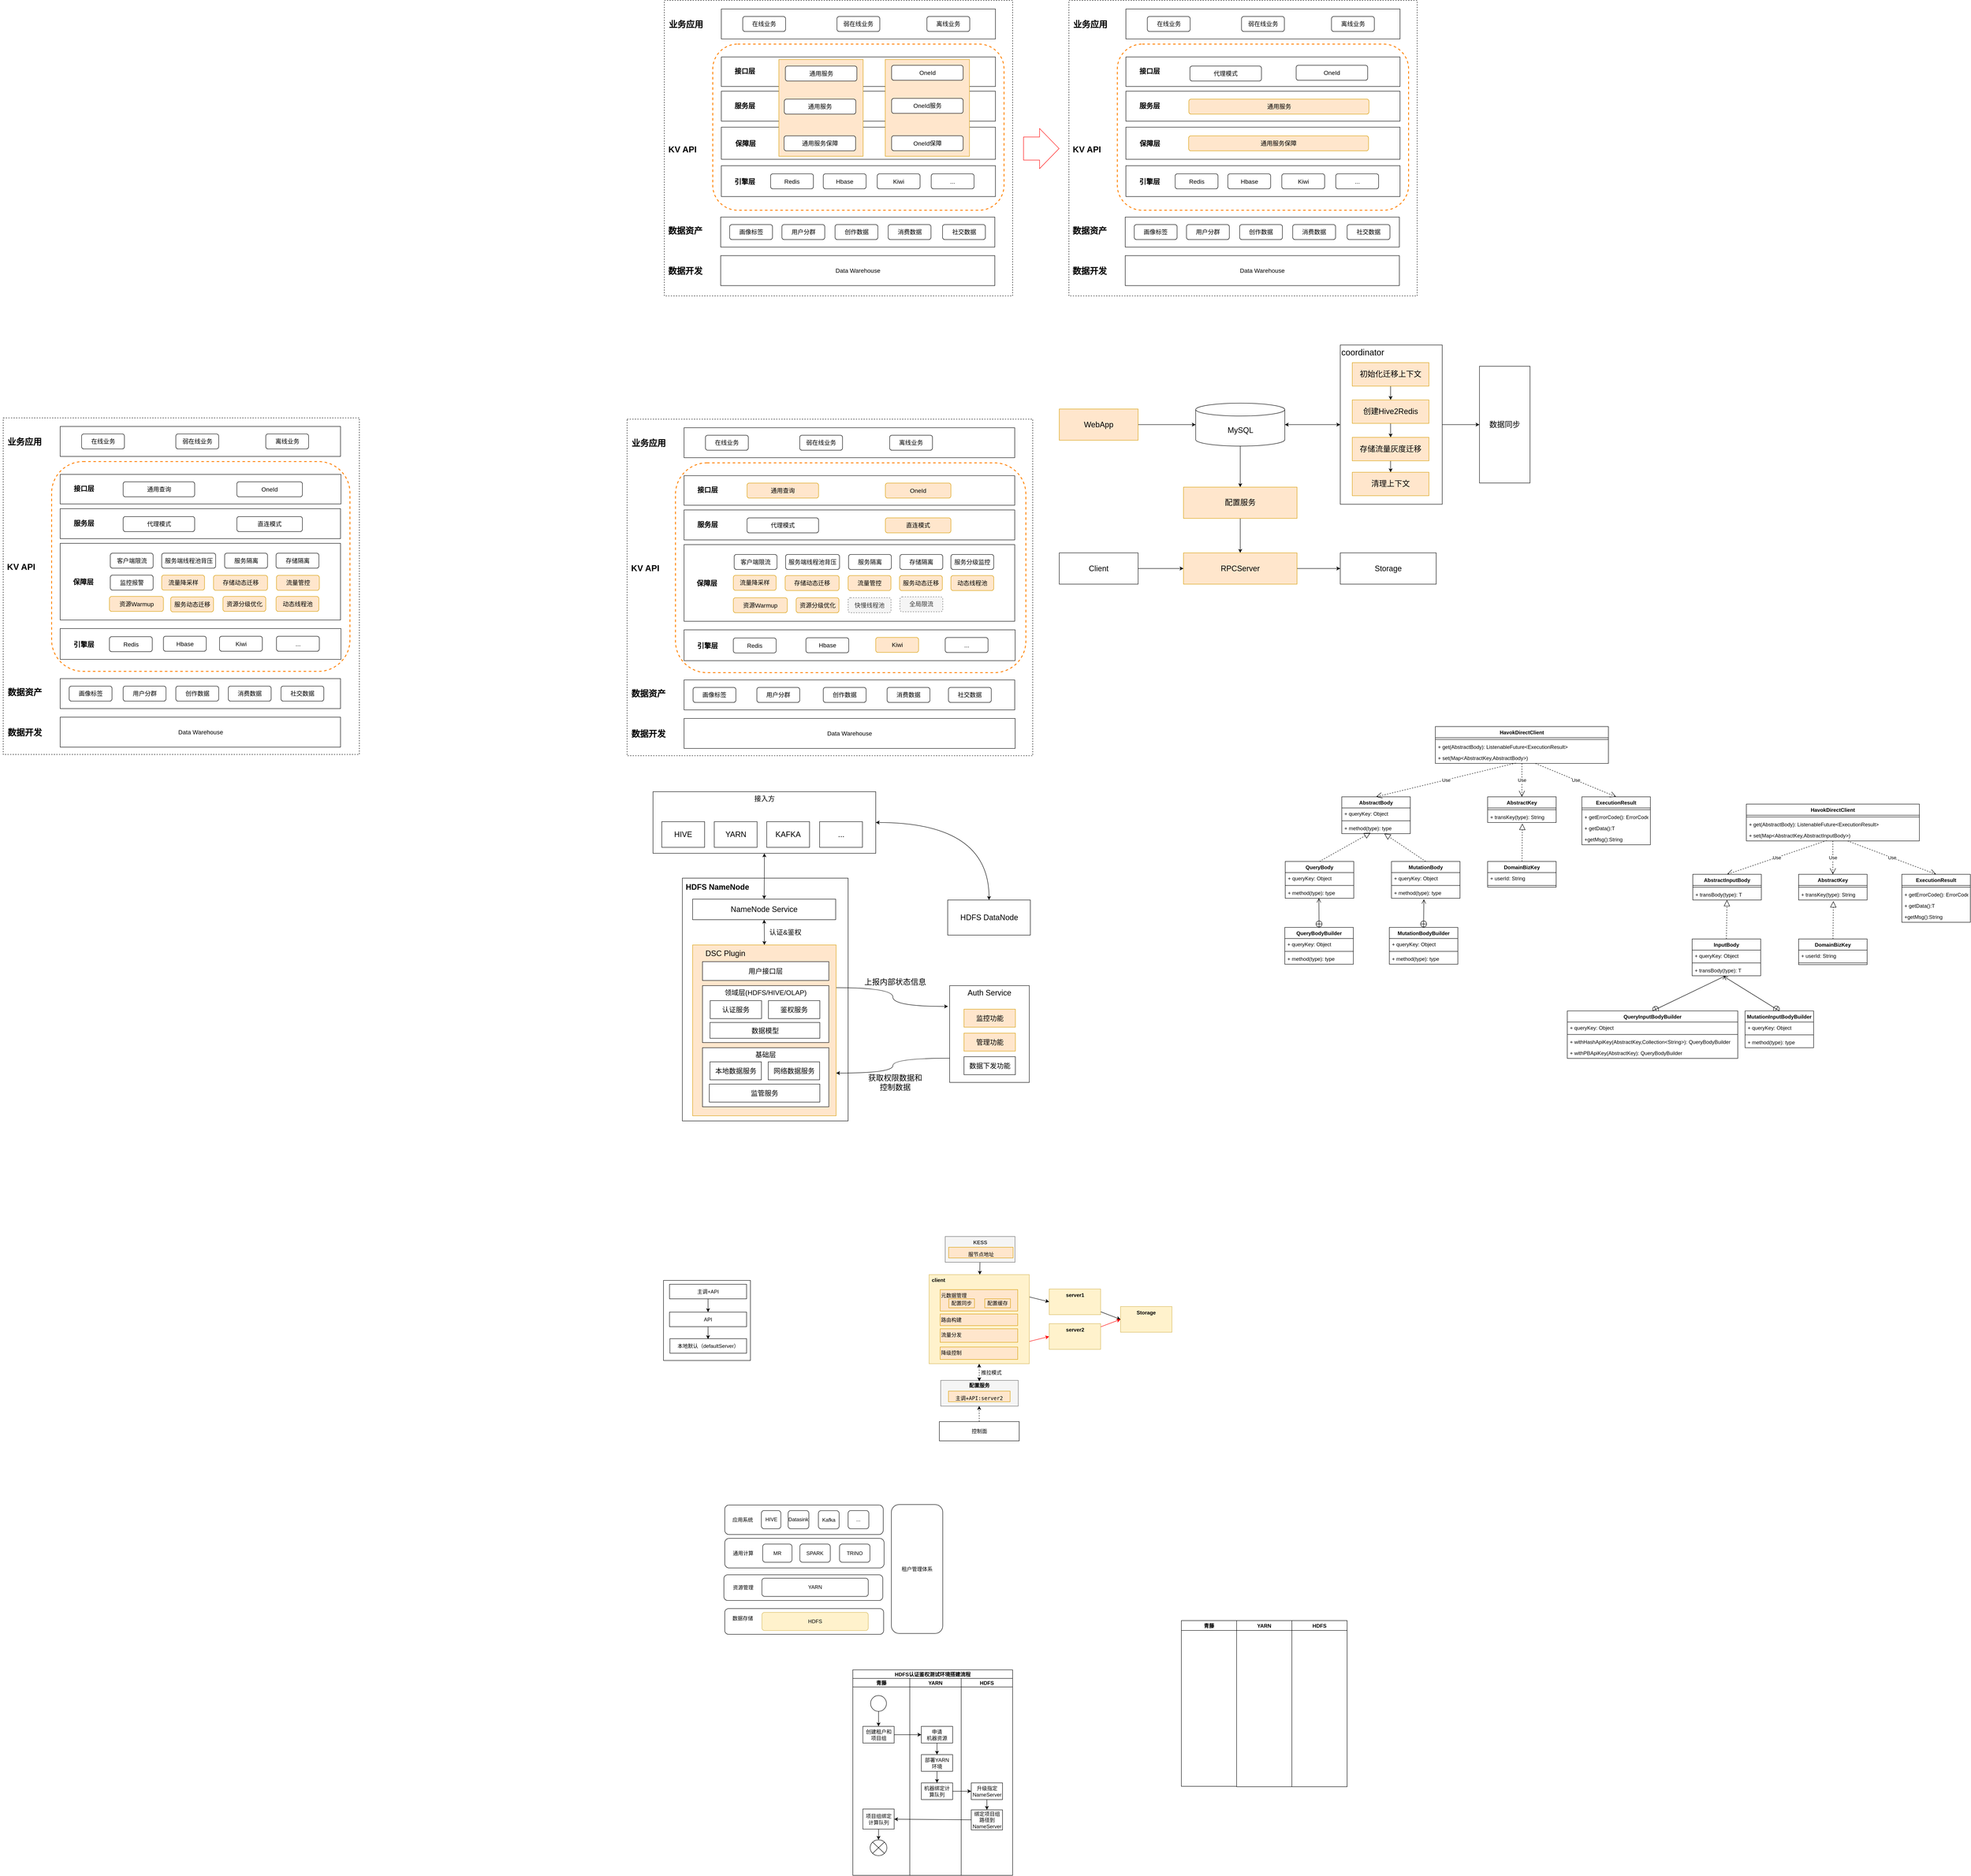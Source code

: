 <mxfile version="18.1.2" type="github">
  <diagram id="MjEZ5cSruUA6gTRAwDY5" name="Page-1">
    <mxGraphModel dx="3383" dy="2109" grid="0" gridSize="10" guides="1" tooltips="1" connect="1" arrows="1" fold="1" page="0" pageScale="1" pageWidth="827" pageHeight="1169" math="0" shadow="0">
      <root>
        <mxCell id="0" />
        <mxCell id="1" parent="0" />
        <mxCell id="noDH1uBnHRJtmfF7jS5f-128" style="edgeStyle=orthogonalEdgeStyle;curved=1;rounded=0;orthogonalLoop=1;jettySize=auto;html=1;fontSize=20;startArrow=none;startFill=0;" parent="1" source="noDH1uBnHRJtmfF7jS5f-102" target="noDH1uBnHRJtmfF7jS5f-114" edge="1">
          <mxGeometry relative="1" as="geometry" />
        </mxCell>
        <mxCell id="noDH1uBnHRJtmfF7jS5f-102" value="" style="rounded=0;whiteSpace=wrap;html=1;fontSize=18;strokeWidth=1;" parent="1" vertex="1">
          <mxGeometry x="1775" y="-45.25" width="238" height="372" as="geometry" />
        </mxCell>
        <mxCell id="noDH1uBnHRJtmfF7jS5f-55" value="" style="rounded=0;whiteSpace=wrap;html=1;strokeWidth=1;dashed=1;" parent="1" vertex="1">
          <mxGeometry x="110" y="128" width="947" height="786" as="geometry" />
        </mxCell>
        <mxCell id="noDH1uBnHRJtmfF7jS5f-1" value="" style="rounded=1;whiteSpace=wrap;html=1;dashed=1;strokeColor=#FF8000;strokeWidth=2;" parent="1" vertex="1">
          <mxGeometry x="223" y="230" width="818" height="490" as="geometry" />
        </mxCell>
        <mxCell id="noDH1uBnHRJtmfF7jS5f-2" value="" style="rounded=0;whiteSpace=wrap;html=1;" parent="1" vertex="1">
          <mxGeometry x="243" y="148" width="772" height="70" as="geometry" />
        </mxCell>
        <mxCell id="noDH1uBnHRJtmfF7jS5f-3" value="&lt;font style=&quot;font-size: 20px;&quot;&gt;业务应用&lt;/font&gt;" style="text;html=1;strokeColor=none;fillColor=none;align=center;verticalAlign=middle;whiteSpace=wrap;rounded=0;fontSize=20;fontStyle=1" parent="1" vertex="1">
          <mxGeometry x="102.5" y="170.5" width="115" height="25" as="geometry" />
        </mxCell>
        <mxCell id="noDH1uBnHRJtmfF7jS5f-4" value="" style="rounded=0;whiteSpace=wrap;html=1;" parent="1" vertex="1">
          <mxGeometry x="243" y="260" width="772" height="69" as="geometry" />
        </mxCell>
        <mxCell id="noDH1uBnHRJtmfF7jS5f-5" value="&lt;font style=&quot;font-size: 16px;&quot;&gt;接口层&lt;/font&gt;" style="text;html=1;strokeColor=none;fillColor=none;align=center;verticalAlign=middle;whiteSpace=wrap;rounded=0;fontSize=16;fontStyle=1" parent="1" vertex="1">
          <mxGeometry x="243" y="279.25" width="110" height="27.5" as="geometry" />
        </mxCell>
        <mxCell id="noDH1uBnHRJtmfF7jS5f-6" value="" style="rounded=0;whiteSpace=wrap;html=1;" parent="1" vertex="1">
          <mxGeometry x="243" y="620" width="773" height="72" as="geometry" />
        </mxCell>
        <mxCell id="noDH1uBnHRJtmfF7jS5f-7" value="&lt;font style=&quot;font-size: 16px;&quot;&gt;引擎层&lt;/font&gt;" style="text;html=1;strokeColor=none;fillColor=none;align=center;verticalAlign=middle;whiteSpace=wrap;rounded=0;fontSize=16;fontStyle=1" parent="1" vertex="1">
          <mxGeometry x="243" y="642.75" width="110" height="27.5" as="geometry" />
        </mxCell>
        <mxCell id="noDH1uBnHRJtmfF7jS5f-8" value="" style="rounded=0;whiteSpace=wrap;html=1;" parent="1" vertex="1">
          <mxGeometry x="243" y="737" width="772" height="70" as="geometry" />
        </mxCell>
        <mxCell id="noDH1uBnHRJtmfF7jS5f-9" value="&lt;span style=&quot;font-size: 20px;&quot;&gt;数据资产&lt;/span&gt;" style="text;html=1;strokeColor=none;fillColor=none;align=center;verticalAlign=middle;whiteSpace=wrap;rounded=0;fontSize=20;fontStyle=1" parent="1" vertex="1">
          <mxGeometry x="105" y="754.5" width="110" height="27.5" as="geometry" />
        </mxCell>
        <mxCell id="noDH1uBnHRJtmfF7jS5f-10" value="&lt;span&gt;&lt;font style=&quot;font-size: 14px;&quot;&gt;Data Warehouse&lt;/font&gt;&lt;/span&gt;" style="rounded=0;whiteSpace=wrap;html=1;" parent="1" vertex="1">
          <mxGeometry x="243" y="827" width="773" height="70" as="geometry" />
        </mxCell>
        <mxCell id="noDH1uBnHRJtmfF7jS5f-11" value="&lt;span style=&quot;font-size: 20px;&quot;&gt;数据开发&lt;/span&gt;" style="text;html=1;strokeColor=none;fillColor=none;align=center;verticalAlign=middle;whiteSpace=wrap;rounded=0;fontSize=20;fontStyle=1" parent="1" vertex="1">
          <mxGeometry x="105" y="848.25" width="110" height="27.5" as="geometry" />
        </mxCell>
        <mxCell id="noDH1uBnHRJtmfF7jS5f-12" value="&lt;font style=&quot;font-size: 14px&quot;&gt;在线业务&lt;/font&gt;" style="rounded=1;whiteSpace=wrap;html=1;" parent="1" vertex="1">
          <mxGeometry x="293" y="165.5" width="100" height="35" as="geometry" />
        </mxCell>
        <mxCell id="noDH1uBnHRJtmfF7jS5f-13" value="&lt;font style=&quot;font-size: 14px&quot;&gt;弱在线业务&lt;/font&gt;" style="rounded=1;whiteSpace=wrap;html=1;" parent="1" vertex="1">
          <mxGeometry x="513" y="165.5" width="100" height="35" as="geometry" />
        </mxCell>
        <mxCell id="noDH1uBnHRJtmfF7jS5f-14" value="&lt;font style=&quot;font-size: 14px&quot;&gt;离线业务&lt;/font&gt;" style="rounded=1;whiteSpace=wrap;html=1;" parent="1" vertex="1">
          <mxGeometry x="723" y="165.5" width="100" height="35" as="geometry" />
        </mxCell>
        <mxCell id="noDH1uBnHRJtmfF7jS5f-15" value="&lt;span style=&quot;font-size: 14px&quot;&gt;通用查询&lt;/span&gt;" style="rounded=1;whiteSpace=wrap;html=1;fillColor=#ffe6cc;strokeColor=#d79b00;" parent="1" vertex="1">
          <mxGeometry x="390" y="277.25" width="167" height="35" as="geometry" />
        </mxCell>
        <mxCell id="noDH1uBnHRJtmfF7jS5f-17" value="&lt;span style=&quot;font-size: 14px&quot;&gt;OneId&lt;/span&gt;" style="rounded=1;whiteSpace=wrap;html=1;fillColor=#ffe6cc;strokeColor=#d79b00;" parent="1" vertex="1">
          <mxGeometry x="713" y="277.25" width="153" height="35" as="geometry" />
        </mxCell>
        <mxCell id="noDH1uBnHRJtmfF7jS5f-18" value="&lt;span style=&quot;font-size: 14px&quot;&gt;Redis&lt;/span&gt;" style="rounded=1;whiteSpace=wrap;html=1;" parent="1" vertex="1">
          <mxGeometry x="358" y="639" width="100" height="35" as="geometry" />
        </mxCell>
        <mxCell id="noDH1uBnHRJtmfF7jS5f-19" value="&lt;span style=&quot;font-size: 14px&quot;&gt;Hbase&lt;/span&gt;" style="rounded=1;whiteSpace=wrap;html=1;" parent="1" vertex="1">
          <mxGeometry x="527.5" y="638.5" width="100" height="35" as="geometry" />
        </mxCell>
        <mxCell id="noDH1uBnHRJtmfF7jS5f-20" value="&lt;span style=&quot;font-size: 14px&quot;&gt;Kiwi&lt;/span&gt;" style="rounded=1;whiteSpace=wrap;html=1;fillColor=#ffe6cc;strokeColor=#d79b00;" parent="1" vertex="1">
          <mxGeometry x="690.5" y="637.75" width="100" height="35" as="geometry" />
        </mxCell>
        <mxCell id="noDH1uBnHRJtmfF7jS5f-22" value="&lt;span style=&quot;font-size: 14px&quot;&gt;画像标签&lt;/span&gt;" style="rounded=1;whiteSpace=wrap;html=1;" parent="1" vertex="1">
          <mxGeometry x="264" y="754.5" width="100" height="35" as="geometry" />
        </mxCell>
        <mxCell id="noDH1uBnHRJtmfF7jS5f-23" value="&lt;font style=&quot;font-size: 14px&quot;&gt;用户分群&lt;/font&gt;" style="rounded=1;whiteSpace=wrap;html=1;" parent="1" vertex="1">
          <mxGeometry x="413" y="754.5" width="100" height="35" as="geometry" />
        </mxCell>
        <mxCell id="noDH1uBnHRJtmfF7jS5f-24" value="&lt;font style=&quot;font-size: 14px&quot;&gt;创作数据&lt;/font&gt;" style="rounded=1;whiteSpace=wrap;html=1;" parent="1" vertex="1">
          <mxGeometry x="568" y="754.5" width="100" height="35" as="geometry" />
        </mxCell>
        <mxCell id="noDH1uBnHRJtmfF7jS5f-25" value="&lt;font style=&quot;font-size: 14px&quot;&gt;消费数据&lt;/font&gt;" style="rounded=1;whiteSpace=wrap;html=1;" parent="1" vertex="1">
          <mxGeometry x="717" y="754.5" width="100" height="35" as="geometry" />
        </mxCell>
        <mxCell id="noDH1uBnHRJtmfF7jS5f-26" value="&lt;font style=&quot;font-size: 14px&quot;&gt;社交数据&lt;/font&gt;" style="rounded=1;whiteSpace=wrap;html=1;" parent="1" vertex="1">
          <mxGeometry x="860.25" y="754.5" width="100" height="35" as="geometry" />
        </mxCell>
        <mxCell id="noDH1uBnHRJtmfF7jS5f-27" value="&lt;span style=&quot;font-size: 14px&quot;&gt;...&lt;/span&gt;" style="rounded=1;whiteSpace=wrap;html=1;" parent="1" vertex="1">
          <mxGeometry x="852.69" y="638" width="100" height="35" as="geometry" />
        </mxCell>
        <mxCell id="noDH1uBnHRJtmfF7jS5f-35" value="&lt;font style=&quot;font-size: 20px;&quot;&gt;KV API&lt;/font&gt;" style="text;html=1;strokeColor=none;fillColor=none;align=center;verticalAlign=middle;whiteSpace=wrap;rounded=0;fontSize=20;fontStyle=1" parent="1" vertex="1">
          <mxGeometry x="107.62" y="462.5" width="88.75" height="25" as="geometry" />
        </mxCell>
        <mxCell id="noDH1uBnHRJtmfF7jS5f-37" value="" style="rounded=0;whiteSpace=wrap;html=1;" parent="1" vertex="1">
          <mxGeometry x="243" y="340" width="772" height="70" as="geometry" />
        </mxCell>
        <mxCell id="noDH1uBnHRJtmfF7jS5f-38" value="&lt;font style=&quot;font-size: 16px;&quot;&gt;服务层&lt;/font&gt;" style="text;html=1;strokeColor=none;fillColor=none;align=center;verticalAlign=middle;whiteSpace=wrap;rounded=0;fontSize=16;fontStyle=1" parent="1" vertex="1">
          <mxGeometry x="243" y="360.5" width="110" height="27.5" as="geometry" />
        </mxCell>
        <mxCell id="noDH1uBnHRJtmfF7jS5f-39" value="&lt;span style=&quot;font-size: 14px;&quot;&gt;代理模式&lt;/span&gt;" style="rounded=1;whiteSpace=wrap;html=1;" parent="1" vertex="1">
          <mxGeometry x="390" y="358.5" width="167" height="35" as="geometry" />
        </mxCell>
        <mxCell id="noDH1uBnHRJtmfF7jS5f-40" value="&lt;span style=&quot;font-size: 14px&quot;&gt;直连模式&lt;/span&gt;" style="rounded=1;whiteSpace=wrap;html=1;fillColor=#ffe6cc;strokeColor=#d79b00;" parent="1" vertex="1">
          <mxGeometry x="713" y="358.5" width="153" height="35" as="geometry" />
        </mxCell>
        <mxCell id="noDH1uBnHRJtmfF7jS5f-41" value="" style="rounded=0;whiteSpace=wrap;html=1;" parent="1" vertex="1">
          <mxGeometry x="243" y="421" width="772" height="179" as="geometry" />
        </mxCell>
        <mxCell id="noDH1uBnHRJtmfF7jS5f-42" value="&lt;font style=&quot;font-size: 16px;&quot;&gt;保障层&lt;/font&gt;" style="text;html=1;strokeColor=none;fillColor=none;align=center;verticalAlign=middle;whiteSpace=wrap;rounded=0;fontSize=16;fontStyle=1" parent="1" vertex="1">
          <mxGeometry x="243" y="496.75" width="107" height="27.5" as="geometry" />
        </mxCell>
        <mxCell id="noDH1uBnHRJtmfF7jS5f-43" value="&lt;span style=&quot;font-size: 14px&quot;&gt;客户端限流&lt;/span&gt;" style="rounded=1;whiteSpace=wrap;html=1;" parent="1" vertex="1">
          <mxGeometry x="360" y="444" width="100" height="35" as="geometry" />
        </mxCell>
        <mxCell id="noDH1uBnHRJtmfF7jS5f-44" value="&lt;span style=&quot;font-size: 14px;&quot;&gt;服务端线程池背压&lt;/span&gt;" style="rounded=1;whiteSpace=wrap;html=1;" parent="1" vertex="1">
          <mxGeometry x="480" y="444" width="126" height="35" as="geometry" />
        </mxCell>
        <mxCell id="noDH1uBnHRJtmfF7jS5f-45" value="&lt;span style=&quot;font-size: 14px&quot;&gt;服务隔离&lt;/span&gt;" style="rounded=1;whiteSpace=wrap;html=1;" parent="1" vertex="1">
          <mxGeometry x="627" y="444" width="100" height="35" as="geometry" />
        </mxCell>
        <mxCell id="noDH1uBnHRJtmfF7jS5f-46" value="&lt;span style=&quot;font-size: 14px;&quot;&gt;存储隔离&lt;/span&gt;" style="rounded=1;whiteSpace=wrap;html=1;" parent="1" vertex="1">
          <mxGeometry x="747" y="444" width="100" height="35" as="geometry" />
        </mxCell>
        <mxCell id="noDH1uBnHRJtmfF7jS5f-47" value="&lt;span style=&quot;font-size: 14px&quot;&gt;服务分级监控&lt;/span&gt;" style="rounded=1;whiteSpace=wrap;html=1;" parent="1" vertex="1">
          <mxGeometry x="866" y="444" width="100" height="35" as="geometry" />
        </mxCell>
        <mxCell id="noDH1uBnHRJtmfF7jS5f-48" value="&lt;span style=&quot;font-size: 14px;&quot;&gt;存储动态迁移&lt;/span&gt;" style="rounded=1;whiteSpace=wrap;html=1;fillColor=#ffe6cc;strokeColor=#d79b00;" parent="1" vertex="1">
          <mxGeometry x="479" y="493.25" width="126" height="35" as="geometry" />
        </mxCell>
        <mxCell id="noDH1uBnHRJtmfF7jS5f-49" value="&lt;span style=&quot;font-size: 14px&quot;&gt;流量管控&lt;/span&gt;" style="rounded=1;whiteSpace=wrap;html=1;fillColor=#ffe6cc;strokeColor=#d79b00;" parent="1" vertex="1">
          <mxGeometry x="626" y="493.25" width="100" height="35" as="geometry" />
        </mxCell>
        <mxCell id="noDH1uBnHRJtmfF7jS5f-50" value="&lt;span style=&quot;font-size: 14px;&quot;&gt;服务动态迁移&lt;/span&gt;" style="rounded=1;whiteSpace=wrap;html=1;fillColor=#ffe6cc;strokeColor=#d79b00;" parent="1" vertex="1">
          <mxGeometry x="746" y="493.25" width="100" height="35" as="geometry" />
        </mxCell>
        <mxCell id="noDH1uBnHRJtmfF7jS5f-51" value="&lt;span style=&quot;font-size: 14px&quot;&gt;流量降采样&lt;/span&gt;" style="rounded=1;whiteSpace=wrap;html=1;fillColor=#ffe6cc;strokeColor=#d79b00;" parent="1" vertex="1">
          <mxGeometry x="358" y="492.75" width="100" height="35" as="geometry" />
        </mxCell>
        <mxCell id="noDH1uBnHRJtmfF7jS5f-52" value="&lt;span style=&quot;font-size: 14px;&quot;&gt;资源Warmup&lt;/span&gt;" style="rounded=1;whiteSpace=wrap;html=1;fillColor=#ffe6cc;strokeColor=#d79b00;" parent="1" vertex="1">
          <mxGeometry x="358" y="545" width="126" height="35" as="geometry" />
        </mxCell>
        <mxCell id="noDH1uBnHRJtmfF7jS5f-53" value="&lt;span style=&quot;font-size: 14px&quot;&gt;动态线程池&lt;/span&gt;" style="rounded=1;whiteSpace=wrap;html=1;fillColor=#ffe6cc;strokeColor=#d79b00;" parent="1" vertex="1">
          <mxGeometry x="866" y="493.25" width="100" height="35" as="geometry" />
        </mxCell>
        <mxCell id="noDH1uBnHRJtmfF7jS5f-56" value="&lt;span style=&quot;font-size: 14px&quot;&gt;资源分级优化&lt;/span&gt;" style="rounded=1;whiteSpace=wrap;html=1;fillColor=#ffe6cc;strokeColor=#d79b00;" parent="1" vertex="1">
          <mxGeometry x="504.63" y="545" width="100" height="35" as="geometry" />
        </mxCell>
        <mxCell id="noDH1uBnHRJtmfF7jS5f-57" value="" style="rounded=0;whiteSpace=wrap;html=1;fontSize=16;strokeWidth=1;" parent="1" vertex="1">
          <mxGeometry x="239" y="1200" width="387" height="567" as="geometry" />
        </mxCell>
        <mxCell id="noDH1uBnHRJtmfF7jS5f-82" style="edgeStyle=orthogonalEdgeStyle;curved=1;rounded=0;orthogonalLoop=1;jettySize=auto;html=1;exitX=1;exitY=0.5;exitDx=0;exitDy=0;fontSize=16;startArrow=classic;startFill=1;" parent="1" source="noDH1uBnHRJtmfF7jS5f-58" target="noDH1uBnHRJtmfF7jS5f-79" edge="1">
          <mxGeometry relative="1" as="geometry" />
        </mxCell>
        <mxCell id="noDH1uBnHRJtmfF7jS5f-83" style="edgeStyle=orthogonalEdgeStyle;curved=1;rounded=0;orthogonalLoop=1;jettySize=auto;html=1;exitX=0.5;exitY=1;exitDx=0;exitDy=0;entryX=0.5;entryY=0;entryDx=0;entryDy=0;fontSize=16;startArrow=classic;startFill=1;" parent="1" source="noDH1uBnHRJtmfF7jS5f-58" target="noDH1uBnHRJtmfF7jS5f-59" edge="1">
          <mxGeometry relative="1" as="geometry" />
        </mxCell>
        <mxCell id="noDH1uBnHRJtmfF7jS5f-58" value="接入方" style="rounded=0;whiteSpace=wrap;html=1;fontSize=16;strokeWidth=1;verticalAlign=top;" parent="1" vertex="1">
          <mxGeometry x="170.5" y="998" width="520" height="144" as="geometry" />
        </mxCell>
        <mxCell id="noDH1uBnHRJtmfF7jS5f-59" value="&lt;font style=&quot;font-size: 18px;&quot;&gt;NameNode Service&lt;/font&gt;" style="rounded=0;whiteSpace=wrap;html=1;fontSize=16;strokeWidth=1;" parent="1" vertex="1">
          <mxGeometry x="263" y="1249" width="334" height="48" as="geometry" />
        </mxCell>
        <mxCell id="noDH1uBnHRJtmfF7jS5f-80" style="edgeStyle=orthogonalEdgeStyle;rounded=0;orthogonalLoop=1;jettySize=auto;html=1;exitX=1;exitY=0.25;exitDx=0;exitDy=0;entryX=-0.02;entryY=0.215;entryDx=0;entryDy=0;entryPerimeter=0;fontSize=16;curved=1;" parent="1" source="noDH1uBnHRJtmfF7jS5f-60" target="noDH1uBnHRJtmfF7jS5f-75" edge="1">
          <mxGeometry relative="1" as="geometry" />
        </mxCell>
        <mxCell id="noDH1uBnHRJtmfF7jS5f-88" style="edgeStyle=orthogonalEdgeStyle;curved=1;rounded=0;orthogonalLoop=1;jettySize=auto;html=1;exitX=0.5;exitY=0;exitDx=0;exitDy=0;fontSize=18;startArrow=classic;startFill=1;" parent="1" source="noDH1uBnHRJtmfF7jS5f-60" target="noDH1uBnHRJtmfF7jS5f-59" edge="1">
          <mxGeometry relative="1" as="geometry" />
        </mxCell>
        <mxCell id="noDH1uBnHRJtmfF7jS5f-60" value="" style="rounded=0;whiteSpace=wrap;html=1;fontSize=16;strokeWidth=1;fillColor=#ffe6cc;strokeColor=#d79b00;" parent="1" vertex="1">
          <mxGeometry x="263" y="1356" width="335" height="399" as="geometry" />
        </mxCell>
        <mxCell id="noDH1uBnHRJtmfF7jS5f-61" value="&lt;font style=&quot;font-size: 16px;&quot;&gt;用户接口层&lt;/font&gt;" style="rounded=0;whiteSpace=wrap;html=1;fontSize=16;strokeWidth=1;" parent="1" vertex="1">
          <mxGeometry x="286" y="1395" width="295" height="44" as="geometry" />
        </mxCell>
        <mxCell id="noDH1uBnHRJtmfF7jS5f-63" value="&lt;font style=&quot;font-size: 16px;&quot;&gt;领域层(HDFS/HIVE/OLAP)&lt;/font&gt;" style="rounded=0;whiteSpace=wrap;html=1;fontSize=16;strokeWidth=1;verticalAlign=top;" parent="1" vertex="1">
          <mxGeometry x="286" y="1451" width="295" height="133" as="geometry" />
        </mxCell>
        <mxCell id="noDH1uBnHRJtmfF7jS5f-65" value="认证服务" style="rounded=0;whiteSpace=wrap;html=1;fontSize=16;strokeWidth=1;" parent="1" vertex="1">
          <mxGeometry x="304" y="1486" width="120" height="42" as="geometry" />
        </mxCell>
        <mxCell id="noDH1uBnHRJtmfF7jS5f-67" value="&lt;font style=&quot;font-size: 16px;&quot;&gt;基础层&lt;/font&gt;" style="rounded=0;whiteSpace=wrap;html=1;fontSize=16;strokeWidth=1;verticalAlign=top;" parent="1" vertex="1">
          <mxGeometry x="286" y="1596" width="295" height="138" as="geometry" />
        </mxCell>
        <mxCell id="noDH1uBnHRJtmfF7jS5f-70" value="监管服务" style="rounded=0;whiteSpace=wrap;html=1;fontSize=16;strokeWidth=1;" parent="1" vertex="1">
          <mxGeometry x="302" y="1681" width="258" height="42" as="geometry" />
        </mxCell>
        <mxCell id="noDH1uBnHRJtmfF7jS5f-71" value="&lt;font style=&quot;font-size: 18px;&quot;&gt;DSC Plugin&lt;/font&gt;" style="text;html=1;strokeColor=none;fillColor=none;align=center;verticalAlign=middle;whiteSpace=wrap;rounded=0;fontSize=16;" parent="1" vertex="1">
          <mxGeometry x="290" y="1361" width="99" height="30" as="geometry" />
        </mxCell>
        <mxCell id="noDH1uBnHRJtmfF7jS5f-72" value="鉴权服务" style="rounded=0;whiteSpace=wrap;html=1;fontSize=16;strokeWidth=1;" parent="1" vertex="1">
          <mxGeometry x="440" y="1486" width="120" height="42" as="geometry" />
        </mxCell>
        <mxCell id="noDH1uBnHRJtmfF7jS5f-73" value="本地数据服务" style="rounded=0;whiteSpace=wrap;html=1;fontSize=16;strokeWidth=1;" parent="1" vertex="1">
          <mxGeometry x="303.5" y="1629" width="120" height="42" as="geometry" />
        </mxCell>
        <mxCell id="noDH1uBnHRJtmfF7jS5f-74" value="网络数据服务" style="rounded=0;whiteSpace=wrap;html=1;fontSize=16;strokeWidth=1;" parent="1" vertex="1">
          <mxGeometry x="439.5" y="1629" width="120" height="42" as="geometry" />
        </mxCell>
        <mxCell id="noDH1uBnHRJtmfF7jS5f-81" style="edgeStyle=orthogonalEdgeStyle;rounded=0;orthogonalLoop=1;jettySize=auto;html=1;exitX=0;exitY=0.75;exitDx=0;exitDy=0;entryX=1;entryY=0.75;entryDx=0;entryDy=0;fontSize=16;curved=1;" parent="1" source="noDH1uBnHRJtmfF7jS5f-75" target="noDH1uBnHRJtmfF7jS5f-60" edge="1">
          <mxGeometry relative="1" as="geometry" />
        </mxCell>
        <mxCell id="noDH1uBnHRJtmfF7jS5f-75" value="&lt;font style=&quot;font-size: 18px;&quot;&gt;Auth Service&lt;/font&gt;" style="rounded=0;whiteSpace=wrap;html=1;fontSize=16;strokeWidth=1;verticalAlign=top;" parent="1" vertex="1">
          <mxGeometry x="863" y="1451" width="186" height="226" as="geometry" />
        </mxCell>
        <mxCell id="noDH1uBnHRJtmfF7jS5f-76" value="监控功能" style="rounded=0;whiteSpace=wrap;html=1;fontSize=16;strokeWidth=1;fillColor=#ffe6cc;strokeColor=#d79b00;" parent="1" vertex="1">
          <mxGeometry x="896.5" y="1506" width="120" height="42" as="geometry" />
        </mxCell>
        <mxCell id="noDH1uBnHRJtmfF7jS5f-77" value="管理功能" style="rounded=0;whiteSpace=wrap;html=1;fontSize=16;strokeWidth=1;fillColor=#ffe6cc;strokeColor=#d79b00;" parent="1" vertex="1">
          <mxGeometry x="896.5" y="1562" width="120" height="42" as="geometry" />
        </mxCell>
        <mxCell id="noDH1uBnHRJtmfF7jS5f-78" value="数据下发功能" style="rounded=0;whiteSpace=wrap;html=1;fontSize=16;strokeWidth=1;" parent="1" vertex="1">
          <mxGeometry x="896.5" y="1617" width="120" height="42" as="geometry" />
        </mxCell>
        <mxCell id="noDH1uBnHRJtmfF7jS5f-79" value="&lt;font style=&quot;font-size: 18px;&quot;&gt;HDFS DataNode&lt;/font&gt;" style="rounded=0;whiteSpace=wrap;html=1;fontSize=16;strokeWidth=1;" parent="1" vertex="1">
          <mxGeometry x="858.5" y="1251" width="193" height="82" as="geometry" />
        </mxCell>
        <mxCell id="noDH1uBnHRJtmfF7jS5f-86" value="认证&amp;amp;鉴权" style="text;html=1;strokeColor=none;fillColor=none;align=center;verticalAlign=middle;whiteSpace=wrap;rounded=0;fontSize=16;" parent="1" vertex="1">
          <mxGeometry x="431" y="1311" width="96.5" height="30" as="geometry" />
        </mxCell>
        <mxCell id="noDH1uBnHRJtmfF7jS5f-87" value="&lt;font style=&quot;font-size: 18px;&quot;&gt;&lt;b&gt;HDFS NameNode&lt;/b&gt;&lt;/font&gt;" style="text;html=1;strokeColor=none;fillColor=none;align=center;verticalAlign=middle;whiteSpace=wrap;rounded=0;fontSize=16;" parent="1" vertex="1">
          <mxGeometry x="243" y="1206" width="155.5" height="30" as="geometry" />
        </mxCell>
        <mxCell id="noDH1uBnHRJtmfF7jS5f-89" value="上报内部状态信息" style="text;html=1;strokeColor=none;fillColor=none;align=center;verticalAlign=middle;whiteSpace=wrap;rounded=0;fontSize=18;" parent="1" vertex="1">
          <mxGeometry x="657" y="1428" width="158" height="30" as="geometry" />
        </mxCell>
        <mxCell id="noDH1uBnHRJtmfF7jS5f-90" value="获取权限数据和控制数据" style="text;html=1;strokeColor=none;fillColor=none;align=center;verticalAlign=middle;whiteSpace=wrap;rounded=0;fontSize=18;" parent="1" vertex="1">
          <mxGeometry x="665" y="1663" width="142" height="30" as="geometry" />
        </mxCell>
        <mxCell id="noDH1uBnHRJtmfF7jS5f-91" value="HIVE" style="rounded=0;whiteSpace=wrap;html=1;fontSize=18;strokeWidth=1;" parent="1" vertex="1">
          <mxGeometry x="191" y="1068" width="100" height="60" as="geometry" />
        </mxCell>
        <mxCell id="noDH1uBnHRJtmfF7jS5f-92" value="YARN" style="rounded=0;whiteSpace=wrap;html=1;fontSize=18;strokeWidth=1;" parent="1" vertex="1">
          <mxGeometry x="313.5" y="1068" width="100" height="60" as="geometry" />
        </mxCell>
        <mxCell id="noDH1uBnHRJtmfF7jS5f-93" value="KAFKA" style="rounded=0;whiteSpace=wrap;html=1;fontSize=18;strokeWidth=1;" parent="1" vertex="1">
          <mxGeometry x="436" y="1068" width="100" height="60" as="geometry" />
        </mxCell>
        <mxCell id="noDH1uBnHRJtmfF7jS5f-94" value="..." style="rounded=0;whiteSpace=wrap;html=1;fontSize=18;strokeWidth=1;" parent="1" vertex="1">
          <mxGeometry x="559.5" y="1068" width="100" height="60" as="geometry" />
        </mxCell>
        <mxCell id="noDH1uBnHRJtmfF7jS5f-137" style="edgeStyle=orthogonalEdgeStyle;curved=1;rounded=0;orthogonalLoop=1;jettySize=auto;html=1;fontSize=20;startArrow=none;startFill=0;" parent="1" source="noDH1uBnHRJtmfF7jS5f-97" target="noDH1uBnHRJtmfF7jS5f-109" edge="1">
          <mxGeometry relative="1" as="geometry" />
        </mxCell>
        <mxCell id="noDH1uBnHRJtmfF7jS5f-97" value="初始化迁移上下文" style="rounded=0;whiteSpace=wrap;html=1;fontSize=18;strokeWidth=1;fillColor=#ffe6cc;strokeColor=#d79b00;" parent="1" vertex="1">
          <mxGeometry x="1803" y="-4" width="179" height="54.75" as="geometry" />
        </mxCell>
        <mxCell id="noDH1uBnHRJtmfF7jS5f-120" style="edgeStyle=orthogonalEdgeStyle;curved=1;rounded=0;orthogonalLoop=1;jettySize=auto;html=1;fontSize=20;startArrow=none;startFill=0;exitX=1;exitY=0.5;exitDx=0;exitDy=0;" parent="1" source="noDH1uBnHRJtmfF7jS5f-136" target="noDH1uBnHRJtmfF7jS5f-105" edge="1">
          <mxGeometry relative="1" as="geometry">
            <mxPoint x="1360.75" y="140.75" as="sourcePoint" />
          </mxGeometry>
        </mxCell>
        <mxCell id="noDH1uBnHRJtmfF7jS5f-127" style="edgeStyle=orthogonalEdgeStyle;curved=1;rounded=0;orthogonalLoop=1;jettySize=auto;html=1;fontSize=20;startArrow=classic;startFill=1;" parent="1" source="noDH1uBnHRJtmfF7jS5f-105" target="noDH1uBnHRJtmfF7jS5f-102" edge="1">
          <mxGeometry relative="1" as="geometry" />
        </mxCell>
        <mxCell id="noDH1uBnHRJtmfF7jS5f-129" style="edgeStyle=orthogonalEdgeStyle;curved=1;rounded=0;orthogonalLoop=1;jettySize=auto;html=1;entryX=0.5;entryY=0;entryDx=0;entryDy=0;fontSize=20;startArrow=none;startFill=0;" parent="1" source="noDH1uBnHRJtmfF7jS5f-105" target="noDH1uBnHRJtmfF7jS5f-125" edge="1">
          <mxGeometry relative="1" as="geometry" />
        </mxCell>
        <mxCell id="noDH1uBnHRJtmfF7jS5f-105" value="MySQL" style="shape=cylinder3;whiteSpace=wrap;html=1;boundedLbl=1;backgroundOutline=1;size=15;fontSize=18;strokeWidth=1;" parent="1" vertex="1">
          <mxGeometry x="1437.5" y="90.63" width="208" height="100.25" as="geometry" />
        </mxCell>
        <mxCell id="noDH1uBnHRJtmfF7jS5f-138" style="edgeStyle=orthogonalEdgeStyle;curved=1;rounded=0;orthogonalLoop=1;jettySize=auto;html=1;exitX=0.5;exitY=1;exitDx=0;exitDy=0;entryX=0.5;entryY=0;entryDx=0;entryDy=0;fontSize=20;startArrow=none;startFill=0;" parent="1" source="noDH1uBnHRJtmfF7jS5f-109" target="noDH1uBnHRJtmfF7jS5f-111" edge="1">
          <mxGeometry relative="1" as="geometry" />
        </mxCell>
        <mxCell id="noDH1uBnHRJtmfF7jS5f-109" value="创建Hive2Redis" style="rounded=0;whiteSpace=wrap;html=1;fontSize=18;strokeWidth=1;fillColor=#ffe6cc;strokeColor=#d79b00;" parent="1" vertex="1">
          <mxGeometry x="1803" y="83" width="179" height="54.75" as="geometry" />
        </mxCell>
        <mxCell id="noDH1uBnHRJtmfF7jS5f-139" style="edgeStyle=orthogonalEdgeStyle;curved=1;rounded=0;orthogonalLoop=1;jettySize=auto;html=1;exitX=0.5;exitY=1;exitDx=0;exitDy=0;entryX=0.5;entryY=0;entryDx=0;entryDy=0;fontSize=20;startArrow=none;startFill=0;" parent="1" source="noDH1uBnHRJtmfF7jS5f-111" target="noDH1uBnHRJtmfF7jS5f-113" edge="1">
          <mxGeometry relative="1" as="geometry" />
        </mxCell>
        <mxCell id="noDH1uBnHRJtmfF7jS5f-111" value="存储流量灰度迁移" style="rounded=0;whiteSpace=wrap;html=1;fontSize=18;strokeWidth=1;fillColor=#ffe6cc;strokeColor=#d79b00;" parent="1" vertex="1">
          <mxGeometry x="1803" y="170.5" width="179" height="54.75" as="geometry" />
        </mxCell>
        <mxCell id="noDH1uBnHRJtmfF7jS5f-112" value="coordinator" style="text;html=1;strokeColor=none;fillColor=none;align=center;verticalAlign=middle;whiteSpace=wrap;rounded=0;fontSize=20;" parent="1" vertex="1">
          <mxGeometry x="1775" y="-44.25" width="105" height="30" as="geometry" />
        </mxCell>
        <mxCell id="noDH1uBnHRJtmfF7jS5f-113" value="清理上下文" style="rounded=0;whiteSpace=wrap;html=1;fontSize=18;strokeWidth=1;fillColor=#ffe6cc;strokeColor=#d79b00;" parent="1" vertex="1">
          <mxGeometry x="1803" y="252" width="179" height="54.75" as="geometry" />
        </mxCell>
        <mxCell id="noDH1uBnHRJtmfF7jS5f-114" value="数据同步" style="rounded=0;whiteSpace=wrap;html=1;fontSize=18;strokeWidth=1;" parent="1" vertex="1">
          <mxGeometry x="2100" y="4.44" width="118" height="272.63" as="geometry" />
        </mxCell>
        <mxCell id="noDH1uBnHRJtmfF7jS5f-132" style="edgeStyle=orthogonalEdgeStyle;curved=1;rounded=0;orthogonalLoop=1;jettySize=auto;html=1;fontSize=20;startArrow=none;startFill=0;" parent="1" source="noDH1uBnHRJtmfF7jS5f-125" target="noDH1uBnHRJtmfF7jS5f-130" edge="1">
          <mxGeometry relative="1" as="geometry" />
        </mxCell>
        <mxCell id="noDH1uBnHRJtmfF7jS5f-125" value="配置服务" style="rounded=0;whiteSpace=wrap;html=1;fontSize=18;strokeWidth=1;fillColor=#ffe6cc;strokeColor=#d79b00;" parent="1" vertex="1">
          <mxGeometry x="1409" y="286.75" width="265" height="73" as="geometry" />
        </mxCell>
        <mxCell id="noDH1uBnHRJtmfF7jS5f-135" style="edgeStyle=orthogonalEdgeStyle;curved=1;rounded=0;orthogonalLoop=1;jettySize=auto;html=1;entryX=0;entryY=0.5;entryDx=0;entryDy=0;fontSize=20;startArrow=none;startFill=0;" parent="1" source="noDH1uBnHRJtmfF7jS5f-130" target="noDH1uBnHRJtmfF7jS5f-134" edge="1">
          <mxGeometry relative="1" as="geometry" />
        </mxCell>
        <mxCell id="noDH1uBnHRJtmfF7jS5f-130" value="RPCServer" style="rounded=0;whiteSpace=wrap;html=1;fontSize=18;strokeWidth=1;fillColor=#ffe6cc;strokeColor=#d79b00;" parent="1" vertex="1">
          <mxGeometry x="1409" y="440.25" width="265" height="73" as="geometry" />
        </mxCell>
        <mxCell id="noDH1uBnHRJtmfF7jS5f-133" style="edgeStyle=orthogonalEdgeStyle;curved=1;rounded=0;orthogonalLoop=1;jettySize=auto;html=1;entryX=0;entryY=0.5;entryDx=0;entryDy=0;fontSize=20;startArrow=none;startFill=0;" parent="1" source="noDH1uBnHRJtmfF7jS5f-131" target="noDH1uBnHRJtmfF7jS5f-130" edge="1">
          <mxGeometry relative="1" as="geometry" />
        </mxCell>
        <mxCell id="noDH1uBnHRJtmfF7jS5f-131" value="Client" style="rounded=0;whiteSpace=wrap;html=1;fontSize=18;strokeWidth=1;" parent="1" vertex="1">
          <mxGeometry x="1119" y="440.25" width="184" height="73" as="geometry" />
        </mxCell>
        <mxCell id="noDH1uBnHRJtmfF7jS5f-134" value="Storage" style="rounded=0;whiteSpace=wrap;html=1;fontSize=18;strokeWidth=1;" parent="1" vertex="1">
          <mxGeometry x="1775" y="440.25" width="224" height="73" as="geometry" />
        </mxCell>
        <mxCell id="noDH1uBnHRJtmfF7jS5f-136" value="WebApp" style="rounded=0;whiteSpace=wrap;html=1;fontSize=18;strokeWidth=1;fillColor=#ffe6cc;strokeColor=#d79b00;" parent="1" vertex="1">
          <mxGeometry x="1119" y="104.25" width="184" height="73" as="geometry" />
        </mxCell>
        <mxCell id="50bNaVnqXxjSv1FgWwWo-12" value="" style="rounded=0;whiteSpace=wrap;html=1;" parent="1" vertex="1">
          <mxGeometry x="195" y="2139.5" width="203" height="187" as="geometry" />
        </mxCell>
        <mxCell id="50bNaVnqXxjSv1FgWwWo-15" style="rounded=0;orthogonalLoop=1;jettySize=auto;html=1;entryX=0;entryY=0.5;entryDx=0;entryDy=0;exitX=1;exitY=0.25;exitDx=0;exitDy=0;" parent="1" source="50bNaVnqXxjSv1FgWwWo-16" target="50bNaVnqXxjSv1FgWwWo-19" edge="1">
          <mxGeometry relative="1" as="geometry" />
        </mxCell>
        <mxCell id="50bNaVnqXxjSv1FgWwWo-45" style="rounded=0;orthogonalLoop=1;jettySize=auto;html=1;exitX=1;exitY=0.75;exitDx=0;exitDy=0;entryX=0;entryY=0.5;entryDx=0;entryDy=0;strokeColor=#FF0000;" parent="1" source="50bNaVnqXxjSv1FgWwWo-16" target="50bNaVnqXxjSv1FgWwWo-44" edge="1">
          <mxGeometry relative="1" as="geometry" />
        </mxCell>
        <mxCell id="50bNaVnqXxjSv1FgWwWo-16" value="" style="rounded=0;whiteSpace=wrap;html=1;fillColor=#fff2cc;strokeColor=#d6b656;" parent="1" vertex="1">
          <mxGeometry x="815" y="2126" width="234" height="208" as="geometry" />
        </mxCell>
        <mxCell id="50bNaVnqXxjSv1FgWwWo-48" style="edgeStyle=none;rounded=0;orthogonalLoop=1;jettySize=auto;html=1;entryX=0;entryY=0.5;entryDx=0;entryDy=0;startArrow=none;startFill=0;" parent="1" source="50bNaVnqXxjSv1FgWwWo-19" target="50bNaVnqXxjSv1FgWwWo-47" edge="1">
          <mxGeometry relative="1" as="geometry" />
        </mxCell>
        <mxCell id="50bNaVnqXxjSv1FgWwWo-19" value="&lt;b&gt;server1&lt;/b&gt;" style="rounded=0;whiteSpace=wrap;html=1;verticalAlign=top;fillColor=#fff2cc;strokeColor=#d6b656;" parent="1" vertex="1">
          <mxGeometry x="1095.5" y="2159.5" width="120" height="60" as="geometry" />
        </mxCell>
        <mxCell id="50bNaVnqXxjSv1FgWwWo-140" value="" style="edgeStyle=none;rounded=0;orthogonalLoop=1;jettySize=auto;html=1;startArrow=none;startFill=0;strokeColor=#000000;" parent="1" source="50bNaVnqXxjSv1FgWwWo-21" target="50bNaVnqXxjSv1FgWwWo-16" edge="1">
          <mxGeometry relative="1" as="geometry" />
        </mxCell>
        <mxCell id="50bNaVnqXxjSv1FgWwWo-21" value="&lt;b&gt;KESS&lt;/b&gt;" style="rounded=0;whiteSpace=wrap;html=1;verticalAlign=top;fillColor=#f5f5f5;strokeColor=#666666;fontColor=#333333;" parent="1" vertex="1">
          <mxGeometry x="852.69" y="2037" width="163" height="60" as="geometry" />
        </mxCell>
        <mxCell id="50bNaVnqXxjSv1FgWwWo-22" value="client" style="text;html=1;strokeColor=none;fillColor=none;align=center;verticalAlign=middle;whiteSpace=wrap;rounded=0;fontStyle=1" parent="1" vertex="1">
          <mxGeometry x="817" y="2128.5" width="40" height="20" as="geometry" />
        </mxCell>
        <mxCell id="50bNaVnqXxjSv1FgWwWo-31" value="元数据管理" style="rounded=0;whiteSpace=wrap;html=1;fillColor=#ffe6cc;strokeColor=#d79b00;verticalAlign=top;align=left;" parent="1" vertex="1">
          <mxGeometry x="840.94" y="2161" width="181" height="50" as="geometry" />
        </mxCell>
        <mxCell id="50bNaVnqXxjSv1FgWwWo-32" value="" style="rounded=0;whiteSpace=wrap;html=1;fillColor=#f5f5f5;strokeColor=#666666;fontColor=#333333;" parent="1" vertex="1">
          <mxGeometry x="842.25" y="2373" width="181" height="60" as="geometry" />
        </mxCell>
        <mxCell id="50bNaVnqXxjSv1FgWwWo-33" value="&lt;pre style=&quot;font-family: &amp;quot;droid sans mono&amp;quot; , monospace ; font-size: 15pt&quot;&gt;&lt;pre style=&quot;font-family: &amp;quot;droid sans mono&amp;quot;, monospace; font-size: 15pt;&quot;&gt;&lt;span style=&quot;font-size: 12px;&quot;&gt;主调+API:server2&lt;/span&gt;&lt;/pre&gt;&lt;/pre&gt;" style="rounded=0;whiteSpace=wrap;html=1;fillColor=#ffe6cc;strokeColor=#d79b00;" parent="1" vertex="1">
          <mxGeometry x="860.25" y="2398" width="144" height="25" as="geometry" />
        </mxCell>
        <mxCell id="50bNaVnqXxjSv1FgWwWo-34" style="edgeStyle=none;rounded=0;orthogonalLoop=1;jettySize=auto;html=1;entryX=0.5;entryY=1;entryDx=0;entryDy=0;exitX=0.5;exitY=0;exitDx=0;exitDy=0;startArrow=classic;startFill=1;dashed=1;" parent="1" source="50bNaVnqXxjSv1FgWwWo-36" target="50bNaVnqXxjSv1FgWwWo-16" edge="1">
          <mxGeometry relative="1" as="geometry">
            <mxPoint x="892.88" y="2312" as="sourcePoint" />
          </mxGeometry>
        </mxCell>
        <mxCell id="50bNaVnqXxjSv1FgWwWo-35" value="推拉模式" style="text;html=1;align=center;verticalAlign=middle;resizable=0;points=[];" parent="50bNaVnqXxjSv1FgWwWo-34" vertex="1" connectable="0">
          <mxGeometry x="0.237" y="-2" relative="1" as="geometry">
            <mxPoint x="26" y="5" as="offset" />
          </mxGeometry>
        </mxCell>
        <mxCell id="50bNaVnqXxjSv1FgWwWo-36" value="&lt;b&gt;配置服务&lt;/b&gt;" style="text;html=1;strokeColor=none;fillColor=none;align=center;verticalAlign=middle;whiteSpace=wrap;rounded=0;" parent="1" vertex="1">
          <mxGeometry x="902.75" y="2375" width="59" height="20" as="geometry" />
        </mxCell>
        <mxCell id="50bNaVnqXxjSv1FgWwWo-37" value="配置同步" style="rounded=0;whiteSpace=wrap;html=1;fillColor=#ffe6cc;strokeColor=#d79b00;" parent="1" vertex="1">
          <mxGeometry x="861" y="2182.5" width="60" height="21" as="geometry" />
        </mxCell>
        <mxCell id="50bNaVnqXxjSv1FgWwWo-38" value="&lt;pre style=&quot;font-family: &amp;quot;droid sans mono&amp;quot; , monospace ; font-size: 15pt&quot;&gt;&lt;span style=&quot;font-family: &amp;quot;helvetica&amp;quot; ; font-size: 12px&quot;&gt;服节点地址&lt;/span&gt;&lt;br&gt;&lt;/pre&gt;" style="rounded=0;whiteSpace=wrap;html=1;fillColor=#ffe6cc;strokeColor=#d79b00;" parent="1" vertex="1">
          <mxGeometry x="860.69" y="2062" width="150.5" height="25" as="geometry" />
        </mxCell>
        <mxCell id="50bNaVnqXxjSv1FgWwWo-39" style="edgeStyle=orthogonalEdgeStyle;rounded=0;orthogonalLoop=1;jettySize=auto;html=1;entryX=0.5;entryY=0;entryDx=0;entryDy=0;" parent="1" source="50bNaVnqXxjSv1FgWwWo-40" target="50bNaVnqXxjSv1FgWwWo-43" edge="1">
          <mxGeometry relative="1" as="geometry" />
        </mxCell>
        <mxCell id="50bNaVnqXxjSv1FgWwWo-40" value="主调+API" style="rounded=0;whiteSpace=wrap;html=1;" parent="1" vertex="1">
          <mxGeometry x="209" y="2148.5" width="180" height="34" as="geometry" />
        </mxCell>
        <mxCell id="50bNaVnqXxjSv1FgWwWo-41" value="本地默认（defaultServer）" style="rounded=0;whiteSpace=wrap;html=1;" parent="1" vertex="1">
          <mxGeometry x="210" y="2275.5" width="179" height="34" as="geometry" />
        </mxCell>
        <mxCell id="50bNaVnqXxjSv1FgWwWo-42" style="edgeStyle=orthogonalEdgeStyle;rounded=0;orthogonalLoop=1;jettySize=auto;html=1;entryX=0.5;entryY=0;entryDx=0;entryDy=0;" parent="1" source="50bNaVnqXxjSv1FgWwWo-43" edge="1">
          <mxGeometry relative="1" as="geometry">
            <mxPoint x="299" y="2276.5" as="targetPoint" />
          </mxGeometry>
        </mxCell>
        <mxCell id="50bNaVnqXxjSv1FgWwWo-43" value="API" style="rounded=0;whiteSpace=wrap;html=1;" parent="1" vertex="1">
          <mxGeometry x="209" y="2213.5" width="180" height="34" as="geometry" />
        </mxCell>
        <mxCell id="50bNaVnqXxjSv1FgWwWo-49" style="edgeStyle=none;rounded=0;orthogonalLoop=1;jettySize=auto;html=1;entryX=0;entryY=0.5;entryDx=0;entryDy=0;startArrow=none;startFill=0;strokeColor=#FF0000;" parent="1" source="50bNaVnqXxjSv1FgWwWo-44" target="50bNaVnqXxjSv1FgWwWo-47" edge="1">
          <mxGeometry relative="1" as="geometry" />
        </mxCell>
        <mxCell id="50bNaVnqXxjSv1FgWwWo-44" value="&lt;b&gt;server2&lt;/b&gt;" style="rounded=0;whiteSpace=wrap;html=1;verticalAlign=top;fillColor=#fff2cc;strokeColor=#d6b656;" parent="1" vertex="1">
          <mxGeometry x="1095.5" y="2240.5" width="120" height="60" as="geometry" />
        </mxCell>
        <mxCell id="50bNaVnqXxjSv1FgWwWo-47" value="&lt;b&gt;Storage&lt;/b&gt;" style="rounded=0;whiteSpace=wrap;html=1;verticalAlign=top;fillColor=#fff2cc;strokeColor=#d6b656;" parent="1" vertex="1">
          <mxGeometry x="1262" y="2200.5" width="120" height="60" as="geometry" />
        </mxCell>
        <mxCell id="50bNaVnqXxjSv1FgWwWo-51" style="edgeStyle=none;rounded=0;orthogonalLoop=1;jettySize=auto;html=1;entryX=0.498;entryY=1.391;entryDx=0;entryDy=0;entryPerimeter=0;startArrow=none;startFill=0;dashed=1;" parent="1" source="50bNaVnqXxjSv1FgWwWo-50" target="50bNaVnqXxjSv1FgWwWo-33" edge="1">
          <mxGeometry relative="1" as="geometry" />
        </mxCell>
        <mxCell id="50bNaVnqXxjSv1FgWwWo-50" value="控制面" style="rounded=0;whiteSpace=wrap;html=1;" parent="1" vertex="1">
          <mxGeometry x="839" y="2469.25" width="186.5" height="45" as="geometry" />
        </mxCell>
        <mxCell id="50bNaVnqXxjSv1FgWwWo-55" value="" style="rounded=1;whiteSpace=wrap;html=1;" parent="1" vertex="1">
          <mxGeometry x="338" y="2906" width="371" height="60" as="geometry" />
        </mxCell>
        <mxCell id="50bNaVnqXxjSv1FgWwWo-56" value="" style="rounded=1;whiteSpace=wrap;html=1;" parent="1" vertex="1">
          <mxGeometry x="336" y="2827" width="371" height="60" as="geometry" />
        </mxCell>
        <mxCell id="50bNaVnqXxjSv1FgWwWo-57" value="" style="rounded=1;whiteSpace=wrap;html=1;" parent="1" vertex="1">
          <mxGeometry x="338" y="2742" width="372" height="69" as="geometry" />
        </mxCell>
        <mxCell id="50bNaVnqXxjSv1FgWwWo-59" value="" style="rounded=1;whiteSpace=wrap;html=1;" parent="1" vertex="1">
          <mxGeometry x="338" y="2664" width="370" height="69" as="geometry" />
        </mxCell>
        <mxCell id="50bNaVnqXxjSv1FgWwWo-62" value="租户管理体系" style="rounded=1;whiteSpace=wrap;html=1;" parent="1" vertex="1">
          <mxGeometry x="727" y="2663" width="120" height="301" as="geometry" />
        </mxCell>
        <mxCell id="50bNaVnqXxjSv1FgWwWo-63" value="数据存储" style="text;html=1;strokeColor=none;fillColor=none;align=center;verticalAlign=middle;whiteSpace=wrap;rounded=0;" parent="1" vertex="1">
          <mxGeometry x="350" y="2914" width="60" height="30" as="geometry" />
        </mxCell>
        <mxCell id="50bNaVnqXxjSv1FgWwWo-64" value="资源管理" style="text;html=1;strokeColor=none;fillColor=none;align=center;verticalAlign=middle;whiteSpace=wrap;rounded=0;" parent="1" vertex="1">
          <mxGeometry x="351" y="2842" width="60" height="30" as="geometry" />
        </mxCell>
        <mxCell id="50bNaVnqXxjSv1FgWwWo-65" value="通用计算" style="text;html=1;strokeColor=none;fillColor=none;align=center;verticalAlign=middle;whiteSpace=wrap;rounded=0;" parent="1" vertex="1">
          <mxGeometry x="351" y="2762" width="60" height="30" as="geometry" />
        </mxCell>
        <mxCell id="50bNaVnqXxjSv1FgWwWo-66" value="MR" style="rounded=1;whiteSpace=wrap;html=1;" parent="1" vertex="1">
          <mxGeometry x="426.62" y="2755.25" width="68.38" height="42.5" as="geometry" />
        </mxCell>
        <mxCell id="50bNaVnqXxjSv1FgWwWo-67" value="SPARK" style="rounded=1;whiteSpace=wrap;html=1;" parent="1" vertex="1">
          <mxGeometry x="513.37" y="2755.25" width="71" height="42.5" as="geometry" />
        </mxCell>
        <mxCell id="50bNaVnqXxjSv1FgWwWo-68" value="YARN" style="rounded=1;whiteSpace=wrap;html=1;" parent="1" vertex="1">
          <mxGeometry x="424.75" y="2835" width="248.25" height="42.5" as="geometry" />
        </mxCell>
        <mxCell id="50bNaVnqXxjSv1FgWwWo-69" value="HDFS" style="rounded=1;whiteSpace=wrap;html=1;fillColor=#fff2cc;strokeColor=#d6b656;" parent="1" vertex="1">
          <mxGeometry x="424.75" y="2914.75" width="248.25" height="42.5" as="geometry" />
        </mxCell>
        <mxCell id="50bNaVnqXxjSv1FgWwWo-70" value="应用系统" style="text;html=1;strokeColor=none;fillColor=none;align=center;verticalAlign=middle;whiteSpace=wrap;rounded=0;" parent="1" vertex="1">
          <mxGeometry x="350" y="2683.5" width="60" height="30" as="geometry" />
        </mxCell>
        <mxCell id="50bNaVnqXxjSv1FgWwWo-71" value="HIVE" style="rounded=1;whiteSpace=wrap;html=1;" parent="1" vertex="1">
          <mxGeometry x="423.5" y="2677" width="45.5" height="42.5" as="geometry" />
        </mxCell>
        <mxCell id="50bNaVnqXxjSv1FgWwWo-72" value="Datasink" style="rounded=1;whiteSpace=wrap;html=1;" parent="1" vertex="1">
          <mxGeometry x="486" y="2677" width="48.37" height="42.5" as="geometry" />
        </mxCell>
        <mxCell id="50bNaVnqXxjSv1FgWwWo-73" value="Kafka" style="rounded=1;whiteSpace=wrap;html=1;" parent="1" vertex="1">
          <mxGeometry x="556.63" y="2677.25" width="48.37" height="42.5" as="geometry" />
        </mxCell>
        <mxCell id="50bNaVnqXxjSv1FgWwWo-74" value="..." style="rounded=1;whiteSpace=wrap;html=1;" parent="1" vertex="1">
          <mxGeometry x="626" y="2677" width="48.37" height="42.5" as="geometry" />
        </mxCell>
        <mxCell id="50bNaVnqXxjSv1FgWwWo-103" value="青藤" style="swimlane;" parent="1" vertex="1">
          <mxGeometry x="1404" y="2934" width="129" height="387" as="geometry" />
        </mxCell>
        <mxCell id="50bNaVnqXxjSv1FgWwWo-104" value="YARN" style="swimlane;" parent="1" vertex="1">
          <mxGeometry x="1533" y="2934" width="129" height="388" as="geometry" />
        </mxCell>
        <mxCell id="50bNaVnqXxjSv1FgWwWo-105" value="HDFS" style="swimlane;" parent="1" vertex="1">
          <mxGeometry x="1662" y="2934" width="129" height="388" as="geometry" />
        </mxCell>
        <mxCell id="50bNaVnqXxjSv1FgWwWo-110" value="HDFS认证鉴权测试环境搭建流程" style="swimlane;childLayout=stackLayout;resizeParent=1;resizeParentMax=0;startSize=20;" parent="1" vertex="1">
          <mxGeometry x="637" y="3049" width="373" height="480" as="geometry" />
        </mxCell>
        <mxCell id="50bNaVnqXxjSv1FgWwWo-111" value="青藤" style="swimlane;startSize=20;" parent="50bNaVnqXxjSv1FgWwWo-110" vertex="1">
          <mxGeometry y="20" width="133" height="460" as="geometry" />
        </mxCell>
        <mxCell id="50bNaVnqXxjSv1FgWwWo-116" style="edgeStyle=none;rounded=0;orthogonalLoop=1;jettySize=auto;html=1;startArrow=none;startFill=0;strokeColor=#000000;" parent="50bNaVnqXxjSv1FgWwWo-111" source="50bNaVnqXxjSv1FgWwWo-114" target="50bNaVnqXxjSv1FgWwWo-115" edge="1">
          <mxGeometry relative="1" as="geometry" />
        </mxCell>
        <mxCell id="50bNaVnqXxjSv1FgWwWo-114" value="" style="ellipse;whiteSpace=wrap;html=1;aspect=fixed;" parent="50bNaVnqXxjSv1FgWwWo-111" vertex="1">
          <mxGeometry x="41.5" y="40" width="37" height="37" as="geometry" />
        </mxCell>
        <mxCell id="50bNaVnqXxjSv1FgWwWo-115" value="创建租户和项目组" style="rounded=0;whiteSpace=wrap;html=1;" parent="50bNaVnqXxjSv1FgWwWo-111" vertex="1">
          <mxGeometry x="23.5" y="112" width="73" height="39" as="geometry" />
        </mxCell>
        <mxCell id="50bNaVnqXxjSv1FgWwWo-131" style="edgeStyle=none;rounded=0;orthogonalLoop=1;jettySize=auto;html=1;entryX=0.5;entryY=0;entryDx=0;entryDy=0;startArrow=none;startFill=0;strokeColor=#000000;" parent="50bNaVnqXxjSv1FgWwWo-111" source="50bNaVnqXxjSv1FgWwWo-127" target="50bNaVnqXxjSv1FgWwWo-130" edge="1">
          <mxGeometry relative="1" as="geometry" />
        </mxCell>
        <mxCell id="50bNaVnqXxjSv1FgWwWo-127" value="项目组绑定计算队列" style="rounded=0;whiteSpace=wrap;html=1;" parent="50bNaVnqXxjSv1FgWwWo-111" vertex="1">
          <mxGeometry x="23.5" y="305" width="73" height="47" as="geometry" />
        </mxCell>
        <mxCell id="50bNaVnqXxjSv1FgWwWo-130" value="" style="shape=sumEllipse;perimeter=ellipsePerimeter;whiteSpace=wrap;html=1;backgroundOutline=1;" parent="50bNaVnqXxjSv1FgWwWo-111" vertex="1">
          <mxGeometry x="40.5" y="377" width="39" height="37" as="geometry" />
        </mxCell>
        <mxCell id="50bNaVnqXxjSv1FgWwWo-112" value="YARN" style="swimlane;startSize=20;" parent="50bNaVnqXxjSv1FgWwWo-110" vertex="1">
          <mxGeometry x="133" y="20" width="120" height="460" as="geometry" />
        </mxCell>
        <mxCell id="50bNaVnqXxjSv1FgWwWo-120" value="" style="edgeStyle=none;rounded=0;orthogonalLoop=1;jettySize=auto;html=1;startArrow=none;startFill=0;strokeColor=#000000;" parent="50bNaVnqXxjSv1FgWwWo-112" source="50bNaVnqXxjSv1FgWwWo-117" target="50bNaVnqXxjSv1FgWwWo-119" edge="1">
          <mxGeometry relative="1" as="geometry" />
        </mxCell>
        <mxCell id="50bNaVnqXxjSv1FgWwWo-117" value="申请&lt;br&gt;机器资源" style="rounded=0;whiteSpace=wrap;html=1;" parent="50bNaVnqXxjSv1FgWwWo-112" vertex="1">
          <mxGeometry x="27" y="112" width="73" height="39" as="geometry" />
        </mxCell>
        <mxCell id="50bNaVnqXxjSv1FgWwWo-126" value="" style="edgeStyle=none;rounded=0;orthogonalLoop=1;jettySize=auto;html=1;startArrow=none;startFill=0;strokeColor=#000000;" parent="50bNaVnqXxjSv1FgWwWo-112" source="50bNaVnqXxjSv1FgWwWo-119" target="50bNaVnqXxjSv1FgWwWo-125" edge="1">
          <mxGeometry relative="1" as="geometry" />
        </mxCell>
        <mxCell id="50bNaVnqXxjSv1FgWwWo-119" value="部署YARN&lt;br&gt;环境" style="rounded=0;whiteSpace=wrap;html=1;" parent="50bNaVnqXxjSv1FgWwWo-112" vertex="1">
          <mxGeometry x="27" y="178" width="73" height="39" as="geometry" />
        </mxCell>
        <mxCell id="50bNaVnqXxjSv1FgWwWo-125" value="机器绑定计算队列" style="rounded=0;whiteSpace=wrap;html=1;" parent="50bNaVnqXxjSv1FgWwWo-112" vertex="1">
          <mxGeometry x="27" y="244" width="73" height="39" as="geometry" />
        </mxCell>
        <mxCell id="50bNaVnqXxjSv1FgWwWo-113" value="HDFS" style="swimlane;startSize=20;" parent="50bNaVnqXxjSv1FgWwWo-110" vertex="1">
          <mxGeometry x="253" y="20" width="120" height="460" as="geometry" />
        </mxCell>
        <mxCell id="50bNaVnqXxjSv1FgWwWo-124" value="" style="edgeStyle=none;rounded=0;orthogonalLoop=1;jettySize=auto;html=1;startArrow=none;startFill=0;strokeColor=#000000;" parent="50bNaVnqXxjSv1FgWwWo-113" source="50bNaVnqXxjSv1FgWwWo-121" target="50bNaVnqXxjSv1FgWwWo-123" edge="1">
          <mxGeometry relative="1" as="geometry" />
        </mxCell>
        <mxCell id="50bNaVnqXxjSv1FgWwWo-121" value="升级指定NameServer" style="rounded=0;whiteSpace=wrap;html=1;" parent="50bNaVnqXxjSv1FgWwWo-113" vertex="1">
          <mxGeometry x="23.5" y="244" width="73" height="39" as="geometry" />
        </mxCell>
        <mxCell id="50bNaVnqXxjSv1FgWwWo-123" value="绑定项目组路径到NameServer" style="rounded=0;whiteSpace=wrap;html=1;" parent="50bNaVnqXxjSv1FgWwWo-113" vertex="1">
          <mxGeometry x="23.5" y="307" width="73" height="47" as="geometry" />
        </mxCell>
        <mxCell id="50bNaVnqXxjSv1FgWwWo-118" value="" style="edgeStyle=none;rounded=0;orthogonalLoop=1;jettySize=auto;html=1;startArrow=none;startFill=0;strokeColor=#000000;" parent="50bNaVnqXxjSv1FgWwWo-110" source="50bNaVnqXxjSv1FgWwWo-115" target="50bNaVnqXxjSv1FgWwWo-117" edge="1">
          <mxGeometry relative="1" as="geometry" />
        </mxCell>
        <mxCell id="50bNaVnqXxjSv1FgWwWo-122" value="" style="edgeStyle=none;rounded=0;orthogonalLoop=1;jettySize=auto;html=1;startArrow=none;startFill=0;strokeColor=#000000;entryX=0;entryY=0.5;entryDx=0;entryDy=0;exitX=1;exitY=0.5;exitDx=0;exitDy=0;" parent="50bNaVnqXxjSv1FgWwWo-110" source="50bNaVnqXxjSv1FgWwWo-125" target="50bNaVnqXxjSv1FgWwWo-121" edge="1">
          <mxGeometry relative="1" as="geometry" />
        </mxCell>
        <mxCell id="50bNaVnqXxjSv1FgWwWo-128" value="" style="edgeStyle=none;rounded=0;orthogonalLoop=1;jettySize=auto;html=1;startArrow=none;startFill=0;strokeColor=#000000;" parent="50bNaVnqXxjSv1FgWwWo-110" source="50bNaVnqXxjSv1FgWwWo-123" target="50bNaVnqXxjSv1FgWwWo-127" edge="1">
          <mxGeometry relative="1" as="geometry" />
        </mxCell>
        <mxCell id="50bNaVnqXxjSv1FgWwWo-132" value="路由构建" style="rounded=0;whiteSpace=wrap;html=1;fillColor=#ffe6cc;strokeColor=#d79b00;align=left;verticalAlign=top;" parent="1" vertex="1">
          <mxGeometry x="840.94" y="2218" width="181" height="27" as="geometry" />
        </mxCell>
        <mxCell id="50bNaVnqXxjSv1FgWwWo-134" value="配置缓存" style="rounded=0;whiteSpace=wrap;html=1;fillColor=#ffe6cc;strokeColor=#d79b00;" parent="1" vertex="1">
          <mxGeometry x="945" y="2182.5" width="60" height="21" as="geometry" />
        </mxCell>
        <mxCell id="50bNaVnqXxjSv1FgWwWo-135" value="流量分发" style="rounded=0;whiteSpace=wrap;html=1;fillColor=#ffe6cc;strokeColor=#d79b00;align=left;verticalAlign=top;" parent="1" vertex="1">
          <mxGeometry x="840.94" y="2252.5" width="181" height="31.5" as="geometry" />
        </mxCell>
        <mxCell id="50bNaVnqXxjSv1FgWwWo-136" value="降级控制" style="rounded=0;whiteSpace=wrap;html=1;fillColor=#ffe6cc;strokeColor=#d79b00;align=left;verticalAlign=top;" parent="1" vertex="1">
          <mxGeometry x="840.94" y="2295" width="181" height="29" as="geometry" />
        </mxCell>
        <mxCell id="E6AGzIOoRWotqowvsxra-5" value="HavokDirectClient" style="swimlane;fontStyle=1;align=center;verticalAlign=top;childLayout=stackLayout;horizontal=1;startSize=26;horizontalStack=0;resizeParent=1;resizeParentMax=0;resizeLast=0;collapsible=1;marginBottom=0;" parent="1" vertex="1">
          <mxGeometry x="1997" y="846" width="404" height="86" as="geometry" />
        </mxCell>
        <mxCell id="E6AGzIOoRWotqowvsxra-7" value="" style="line;strokeWidth=1;fillColor=none;align=left;verticalAlign=middle;spacingTop=-1;spacingLeft=3;spacingRight=3;rotatable=0;labelPosition=right;points=[];portConstraint=eastwest;" parent="E6AGzIOoRWotqowvsxra-5" vertex="1">
          <mxGeometry y="26" width="404" height="8" as="geometry" />
        </mxCell>
        <mxCell id="E6AGzIOoRWotqowvsxra-8" value="+ get(AbstractBody): ListenableFuture&lt;ExecutionResult&gt;" style="text;strokeColor=none;fillColor=none;align=left;verticalAlign=top;spacingLeft=4;spacingRight=4;overflow=hidden;rotatable=0;points=[[0,0.5],[1,0.5]];portConstraint=eastwest;" parent="E6AGzIOoRWotqowvsxra-5" vertex="1">
          <mxGeometry y="34" width="404" height="26" as="geometry" />
        </mxCell>
        <mxCell id="E6AGzIOoRWotqowvsxra-12" value="+ set(Map&lt;AbstractKey,AbstractBody&gt;)" style="text;strokeColor=none;fillColor=none;align=left;verticalAlign=top;spacingLeft=4;spacingRight=4;overflow=hidden;rotatable=0;points=[[0,0.5],[1,0.5]];portConstraint=eastwest;" parent="E6AGzIOoRWotqowvsxra-5" vertex="1">
          <mxGeometry y="60" width="404" height="26" as="geometry" />
        </mxCell>
        <mxCell id="E6AGzIOoRWotqowvsxra-22" value="QueryBody" style="swimlane;fontStyle=1;align=center;verticalAlign=top;childLayout=stackLayout;horizontal=1;startSize=26;horizontalStack=0;resizeParent=1;resizeParentMax=0;resizeLast=0;collapsible=1;marginBottom=0;" parent="1" vertex="1">
          <mxGeometry x="1646.5" y="1161" width="160" height="86" as="geometry" />
        </mxCell>
        <mxCell id="E6AGzIOoRWotqowvsxra-23" value="+ queryKey: Object" style="text;strokeColor=none;fillColor=none;align=left;verticalAlign=top;spacingLeft=4;spacingRight=4;overflow=hidden;rotatable=0;points=[[0,0.5],[1,0.5]];portConstraint=eastwest;" parent="E6AGzIOoRWotqowvsxra-22" vertex="1">
          <mxGeometry y="26" width="160" height="26" as="geometry" />
        </mxCell>
        <mxCell id="E6AGzIOoRWotqowvsxra-24" value="" style="line;strokeWidth=1;fillColor=none;align=left;verticalAlign=middle;spacingTop=-1;spacingLeft=3;spacingRight=3;rotatable=0;labelPosition=right;points=[];portConstraint=eastwest;" parent="E6AGzIOoRWotqowvsxra-22" vertex="1">
          <mxGeometry y="52" width="160" height="8" as="geometry" />
        </mxCell>
        <mxCell id="E6AGzIOoRWotqowvsxra-25" value="+ method(type): type" style="text;strokeColor=none;fillColor=none;align=left;verticalAlign=top;spacingLeft=4;spacingRight=4;overflow=hidden;rotatable=0;points=[[0,0.5],[1,0.5]];portConstraint=eastwest;" parent="E6AGzIOoRWotqowvsxra-22" vertex="1">
          <mxGeometry y="60" width="160" height="26" as="geometry" />
        </mxCell>
        <mxCell id="E6AGzIOoRWotqowvsxra-26" value="AbstractBody" style="swimlane;fontStyle=1;align=center;verticalAlign=top;childLayout=stackLayout;horizontal=1;startSize=26;horizontalStack=0;resizeParent=1;resizeParentMax=0;resizeLast=0;collapsible=1;marginBottom=0;" parent="1" vertex="1">
          <mxGeometry x="1778.5" y="1010" width="160" height="86" as="geometry" />
        </mxCell>
        <mxCell id="E6AGzIOoRWotqowvsxra-27" value="+ queryKey: Object" style="text;strokeColor=none;fillColor=none;align=left;verticalAlign=top;spacingLeft=4;spacingRight=4;overflow=hidden;rotatable=0;points=[[0,0.5],[1,0.5]];portConstraint=eastwest;" parent="E6AGzIOoRWotqowvsxra-26" vertex="1">
          <mxGeometry y="26" width="160" height="26" as="geometry" />
        </mxCell>
        <mxCell id="E6AGzIOoRWotqowvsxra-28" value="" style="line;strokeWidth=1;fillColor=none;align=left;verticalAlign=middle;spacingTop=-1;spacingLeft=3;spacingRight=3;rotatable=0;labelPosition=right;points=[];portConstraint=eastwest;" parent="E6AGzIOoRWotqowvsxra-26" vertex="1">
          <mxGeometry y="52" width="160" height="8" as="geometry" />
        </mxCell>
        <mxCell id="E6AGzIOoRWotqowvsxra-29" value="+ method(type): type" style="text;strokeColor=none;fillColor=none;align=left;verticalAlign=top;spacingLeft=4;spacingRight=4;overflow=hidden;rotatable=0;points=[[0,0.5],[1,0.5]];portConstraint=eastwest;" parent="E6AGzIOoRWotqowvsxra-26" vertex="1">
          <mxGeometry y="60" width="160" height="26" as="geometry" />
        </mxCell>
        <mxCell id="E6AGzIOoRWotqowvsxra-30" value="" style="endArrow=block;dashed=1;endFill=0;endSize=12;html=1;rounded=0;strokeColor=#000000;exitX=0.5;exitY=0;exitDx=0;exitDy=0;" parent="1" source="E6AGzIOoRWotqowvsxra-22" edge="1">
          <mxGeometry width="160" relative="1" as="geometry">
            <mxPoint x="1788.5" y="1461" as="sourcePoint" />
            <mxPoint x="1845.5" y="1094" as="targetPoint" />
          </mxGeometry>
        </mxCell>
        <mxCell id="E6AGzIOoRWotqowvsxra-31" value="MutationBody" style="swimlane;fontStyle=1;align=center;verticalAlign=top;childLayout=stackLayout;horizontal=1;startSize=26;horizontalStack=0;resizeParent=1;resizeParentMax=0;resizeLast=0;collapsible=1;marginBottom=0;" parent="1" vertex="1">
          <mxGeometry x="1894.5" y="1161" width="160" height="86" as="geometry" />
        </mxCell>
        <mxCell id="E6AGzIOoRWotqowvsxra-32" value="+ queryKey: Object" style="text;strokeColor=none;fillColor=none;align=left;verticalAlign=top;spacingLeft=4;spacingRight=4;overflow=hidden;rotatable=0;points=[[0,0.5],[1,0.5]];portConstraint=eastwest;" parent="E6AGzIOoRWotqowvsxra-31" vertex="1">
          <mxGeometry y="26" width="160" height="26" as="geometry" />
        </mxCell>
        <mxCell id="E6AGzIOoRWotqowvsxra-33" value="" style="line;strokeWidth=1;fillColor=none;align=left;verticalAlign=middle;spacingTop=-1;spacingLeft=3;spacingRight=3;rotatable=0;labelPosition=right;points=[];portConstraint=eastwest;" parent="E6AGzIOoRWotqowvsxra-31" vertex="1">
          <mxGeometry y="52" width="160" height="8" as="geometry" />
        </mxCell>
        <mxCell id="E6AGzIOoRWotqowvsxra-34" value="+ method(type): type" style="text;strokeColor=none;fillColor=none;align=left;verticalAlign=top;spacingLeft=4;spacingRight=4;overflow=hidden;rotatable=0;points=[[0,0.5],[1,0.5]];portConstraint=eastwest;" parent="E6AGzIOoRWotqowvsxra-31" vertex="1">
          <mxGeometry y="60" width="160" height="26" as="geometry" />
        </mxCell>
        <mxCell id="E6AGzIOoRWotqowvsxra-35" value="" style="endArrow=block;dashed=1;endFill=0;endSize=12;html=1;rounded=0;strokeColor=#000000;exitX=0.5;exitY=0;exitDx=0;exitDy=0;" parent="1" source="E6AGzIOoRWotqowvsxra-31" target="E6AGzIOoRWotqowvsxra-29" edge="1">
          <mxGeometry width="160" relative="1" as="geometry">
            <mxPoint x="1736.5" y="1212" as="sourcePoint" />
            <mxPoint x="1854.08" y="1106" as="targetPoint" />
          </mxGeometry>
        </mxCell>
        <mxCell id="E6AGzIOoRWotqowvsxra-36" value="MutationBodyBuilder" style="swimlane;fontStyle=1;align=center;verticalAlign=top;childLayout=stackLayout;horizontal=1;startSize=26;horizontalStack=0;resizeParent=1;resizeParentMax=0;resizeLast=0;collapsible=1;marginBottom=0;" parent="1" vertex="1">
          <mxGeometry x="1889.5" y="1315" width="160" height="86" as="geometry" />
        </mxCell>
        <mxCell id="E6AGzIOoRWotqowvsxra-37" value="+ queryKey: Object" style="text;strokeColor=none;fillColor=none;align=left;verticalAlign=top;spacingLeft=4;spacingRight=4;overflow=hidden;rotatable=0;points=[[0,0.5],[1,0.5]];portConstraint=eastwest;" parent="E6AGzIOoRWotqowvsxra-36" vertex="1">
          <mxGeometry y="26" width="160" height="26" as="geometry" />
        </mxCell>
        <mxCell id="E6AGzIOoRWotqowvsxra-38" value="" style="line;strokeWidth=1;fillColor=none;align=left;verticalAlign=middle;spacingTop=-1;spacingLeft=3;spacingRight=3;rotatable=0;labelPosition=right;points=[];portConstraint=eastwest;" parent="E6AGzIOoRWotqowvsxra-36" vertex="1">
          <mxGeometry y="52" width="160" height="8" as="geometry" />
        </mxCell>
        <mxCell id="E6AGzIOoRWotqowvsxra-39" value="+ method(type): type" style="text;strokeColor=none;fillColor=none;align=left;verticalAlign=top;spacingLeft=4;spacingRight=4;overflow=hidden;rotatable=0;points=[[0,0.5],[1,0.5]];portConstraint=eastwest;" parent="E6AGzIOoRWotqowvsxra-36" vertex="1">
          <mxGeometry y="60" width="160" height="26" as="geometry" />
        </mxCell>
        <mxCell id="E6AGzIOoRWotqowvsxra-40" value="QueryBodyBuilder" style="swimlane;fontStyle=1;align=center;verticalAlign=top;childLayout=stackLayout;horizontal=1;startSize=26;horizontalStack=0;resizeParent=1;resizeParentMax=0;resizeLast=0;collapsible=1;marginBottom=0;" parent="1" vertex="1">
          <mxGeometry x="1645.5" y="1315" width="160" height="86" as="geometry" />
        </mxCell>
        <mxCell id="E6AGzIOoRWotqowvsxra-41" value="+ queryKey: Object" style="text;strokeColor=none;fillColor=none;align=left;verticalAlign=top;spacingLeft=4;spacingRight=4;overflow=hidden;rotatable=0;points=[[0,0.5],[1,0.5]];portConstraint=eastwest;" parent="E6AGzIOoRWotqowvsxra-40" vertex="1">
          <mxGeometry y="26" width="160" height="26" as="geometry" />
        </mxCell>
        <mxCell id="E6AGzIOoRWotqowvsxra-42" value="" style="line;strokeWidth=1;fillColor=none;align=left;verticalAlign=middle;spacingTop=-1;spacingLeft=3;spacingRight=3;rotatable=0;labelPosition=right;points=[];portConstraint=eastwest;" parent="E6AGzIOoRWotqowvsxra-40" vertex="1">
          <mxGeometry y="52" width="160" height="8" as="geometry" />
        </mxCell>
        <mxCell id="E6AGzIOoRWotqowvsxra-43" value="+ method(type): type" style="text;strokeColor=none;fillColor=none;align=left;verticalAlign=top;spacingLeft=4;spacingRight=4;overflow=hidden;rotatable=0;points=[[0,0.5],[1,0.5]];portConstraint=eastwest;" parent="E6AGzIOoRWotqowvsxra-40" vertex="1">
          <mxGeometry y="60" width="160" height="26" as="geometry" />
        </mxCell>
        <mxCell id="E6AGzIOoRWotqowvsxra-44" value="" style="endArrow=open;startArrow=circlePlus;endFill=0;startFill=0;endSize=8;html=1;rounded=0;strokeColor=#000000;exitX=0.5;exitY=0;exitDx=0;exitDy=0;entryX=0.491;entryY=0.99;entryDx=0;entryDy=0;entryPerimeter=0;" parent="1" source="E6AGzIOoRWotqowvsxra-40" target="E6AGzIOoRWotqowvsxra-25" edge="1">
          <mxGeometry width="160" relative="1" as="geometry">
            <mxPoint x="1788.5" y="1415" as="sourcePoint" />
            <mxPoint x="1586.5" y="1267" as="targetPoint" />
          </mxGeometry>
        </mxCell>
        <mxCell id="E6AGzIOoRWotqowvsxra-45" value="" style="endArrow=open;startArrow=circlePlus;endFill=0;startFill=0;endSize=8;html=1;rounded=0;strokeColor=#000000;exitX=0.5;exitY=0;exitDx=0;exitDy=0;entryX=0.473;entryY=1.087;entryDx=0;entryDy=0;entryPerimeter=0;" parent="1" source="E6AGzIOoRWotqowvsxra-36" target="E6AGzIOoRWotqowvsxra-34" edge="1">
          <mxGeometry width="160" relative="1" as="geometry">
            <mxPoint x="1736.5" y="1325" as="sourcePoint" />
            <mxPoint x="1735.06" y="1256.74" as="targetPoint" />
          </mxGeometry>
        </mxCell>
        <mxCell id="E6AGzIOoRWotqowvsxra-46" value="AbstractKey" style="swimlane;fontStyle=1;align=center;verticalAlign=top;childLayout=stackLayout;horizontal=1;startSize=26;horizontalStack=0;resizeParent=1;resizeParentMax=0;resizeLast=0;collapsible=1;marginBottom=0;" parent="1" vertex="1">
          <mxGeometry x="2119" y="1010" width="160" height="60" as="geometry" />
        </mxCell>
        <mxCell id="E6AGzIOoRWotqowvsxra-48" value="" style="line;strokeWidth=1;fillColor=none;align=left;verticalAlign=middle;spacingTop=-1;spacingLeft=3;spacingRight=3;rotatable=0;labelPosition=right;points=[];portConstraint=eastwest;" parent="E6AGzIOoRWotqowvsxra-46" vertex="1">
          <mxGeometry y="26" width="160" height="8" as="geometry" />
        </mxCell>
        <mxCell id="E6AGzIOoRWotqowvsxra-49" value="+ transKey(type): String" style="text;strokeColor=none;fillColor=none;align=left;verticalAlign=top;spacingLeft=4;spacingRight=4;overflow=hidden;rotatable=0;points=[[0,0.5],[1,0.5]];portConstraint=eastwest;" parent="E6AGzIOoRWotqowvsxra-46" vertex="1">
          <mxGeometry y="34" width="160" height="26" as="geometry" />
        </mxCell>
        <mxCell id="E6AGzIOoRWotqowvsxra-50" value="DomainBizKey" style="swimlane;fontStyle=1;align=center;verticalAlign=top;childLayout=stackLayout;horizontal=1;startSize=26;horizontalStack=0;resizeParent=1;resizeParentMax=0;resizeLast=0;collapsible=1;marginBottom=0;" parent="1" vertex="1">
          <mxGeometry x="2119" y="1161" width="160" height="60" as="geometry" />
        </mxCell>
        <mxCell id="E6AGzIOoRWotqowvsxra-51" value="+ userId: String" style="text;strokeColor=none;fillColor=none;align=left;verticalAlign=top;spacingLeft=4;spacingRight=4;overflow=hidden;rotatable=0;points=[[0,0.5],[1,0.5]];portConstraint=eastwest;" parent="E6AGzIOoRWotqowvsxra-50" vertex="1">
          <mxGeometry y="26" width="160" height="26" as="geometry" />
        </mxCell>
        <mxCell id="E6AGzIOoRWotqowvsxra-52" value="" style="line;strokeWidth=1;fillColor=none;align=left;verticalAlign=middle;spacingTop=-1;spacingLeft=3;spacingRight=3;rotatable=0;labelPosition=right;points=[];portConstraint=eastwest;" parent="E6AGzIOoRWotqowvsxra-50" vertex="1">
          <mxGeometry y="52" width="160" height="8" as="geometry" />
        </mxCell>
        <mxCell id="E6AGzIOoRWotqowvsxra-55" value="" style="endArrow=block;dashed=1;endFill=0;endSize=12;html=1;rounded=0;strokeColor=#000000;entryX=0.507;entryY=1.106;entryDx=0;entryDy=0;entryPerimeter=0;" parent="1" source="E6AGzIOoRWotqowvsxra-50" target="E6AGzIOoRWotqowvsxra-49" edge="1">
          <mxGeometry width="160" relative="1" as="geometry">
            <mxPoint x="1892" y="1212" as="sourcePoint" />
            <mxPoint x="1788.672" y="1106" as="targetPoint" />
          </mxGeometry>
        </mxCell>
        <mxCell id="E6AGzIOoRWotqowvsxra-56" value="ExecutionResult" style="swimlane;fontStyle=1;align=center;verticalAlign=top;childLayout=stackLayout;horizontal=1;startSize=26;horizontalStack=0;resizeParent=1;resizeParentMax=0;resizeLast=0;collapsible=1;marginBottom=0;" parent="1" vertex="1">
          <mxGeometry x="2339" y="1010" width="160" height="112" as="geometry" />
        </mxCell>
        <mxCell id="E6AGzIOoRWotqowvsxra-57" value="" style="line;strokeWidth=1;fillColor=none;align=left;verticalAlign=middle;spacingTop=-1;spacingLeft=3;spacingRight=3;rotatable=0;labelPosition=right;points=[];portConstraint=eastwest;" parent="E6AGzIOoRWotqowvsxra-56" vertex="1">
          <mxGeometry y="26" width="160" height="8" as="geometry" />
        </mxCell>
        <mxCell id="E6AGzIOoRWotqowvsxra-58" value="+ getErrorCode(): ErrorCode" style="text;strokeColor=none;fillColor=none;align=left;verticalAlign=top;spacingLeft=4;spacingRight=4;overflow=hidden;rotatable=0;points=[[0,0.5],[1,0.5]];portConstraint=eastwest;" parent="E6AGzIOoRWotqowvsxra-56" vertex="1">
          <mxGeometry y="34" width="160" height="26" as="geometry" />
        </mxCell>
        <mxCell id="E6AGzIOoRWotqowvsxra-61" value="+ getData():T" style="text;strokeColor=none;fillColor=none;align=left;verticalAlign=top;spacingLeft=4;spacingRight=4;overflow=hidden;rotatable=0;points=[[0,0.5],[1,0.5]];portConstraint=eastwest;" parent="E6AGzIOoRWotqowvsxra-56" vertex="1">
          <mxGeometry y="60" width="160" height="26" as="geometry" />
        </mxCell>
        <mxCell id="E6AGzIOoRWotqowvsxra-62" value="+getMsg():String&#xa;" style="text;strokeColor=none;fillColor=none;align=left;verticalAlign=top;spacingLeft=4;spacingRight=4;overflow=hidden;rotatable=0;points=[[0,0.5],[1,0.5]];portConstraint=eastwest;" parent="E6AGzIOoRWotqowvsxra-56" vertex="1">
          <mxGeometry y="86" width="160" height="26" as="geometry" />
        </mxCell>
        <mxCell id="E6AGzIOoRWotqowvsxra-68" value="Use" style="endArrow=open;endSize=12;dashed=1;html=1;rounded=0;strokeColor=#000000;exitX=0.464;exitY=0.971;exitDx=0;exitDy=0;exitPerimeter=0;entryX=0.5;entryY=0;entryDx=0;entryDy=0;" parent="1" source="E6AGzIOoRWotqowvsxra-12" target="E6AGzIOoRWotqowvsxra-26" edge="1">
          <mxGeometry width="160" relative="1" as="geometry">
            <mxPoint x="1941" y="1060" as="sourcePoint" />
            <mxPoint x="2101" y="1060" as="targetPoint" />
          </mxGeometry>
        </mxCell>
        <mxCell id="E6AGzIOoRWotqowvsxra-69" value="Use" style="endArrow=open;endSize=12;dashed=1;html=1;rounded=0;strokeColor=#000000;entryX=0.5;entryY=0;entryDx=0;entryDy=0;" parent="1" source="E6AGzIOoRWotqowvsxra-12" target="E6AGzIOoRWotqowvsxra-46" edge="1">
          <mxGeometry width="160" relative="1" as="geometry">
            <mxPoint x="2201.456" y="882.246" as="sourcePoint" />
            <mxPoint x="1797" y="1016" as="targetPoint" />
          </mxGeometry>
        </mxCell>
        <mxCell id="E6AGzIOoRWotqowvsxra-70" value="Use" style="endArrow=open;endSize=12;dashed=1;html=1;rounded=0;strokeColor=#000000;entryX=0.5;entryY=0;entryDx=0;entryDy=0;" parent="1" source="E6AGzIOoRWotqowvsxra-12" target="E6AGzIOoRWotqowvsxra-56" edge="1">
          <mxGeometry width="160" relative="1" as="geometry">
            <mxPoint x="2215.393" y="883" as="sourcePoint" />
            <mxPoint x="2209.0" y="1020" as="targetPoint" />
          </mxGeometry>
        </mxCell>
        <mxCell id="E6AGzIOoRWotqowvsxra-73" value="HavokDirectClient" style="swimlane;fontStyle=1;align=center;verticalAlign=top;childLayout=stackLayout;horizontal=1;startSize=26;horizontalStack=0;resizeParent=1;resizeParentMax=0;resizeLast=0;collapsible=1;marginBottom=0;" parent="1" vertex="1">
          <mxGeometry x="2723" y="1027" width="404" height="86" as="geometry" />
        </mxCell>
        <mxCell id="E6AGzIOoRWotqowvsxra-74" value="" style="line;strokeWidth=1;fillColor=none;align=left;verticalAlign=middle;spacingTop=-1;spacingLeft=3;spacingRight=3;rotatable=0;labelPosition=right;points=[];portConstraint=eastwest;" parent="E6AGzIOoRWotqowvsxra-73" vertex="1">
          <mxGeometry y="26" width="404" height="8" as="geometry" />
        </mxCell>
        <mxCell id="E6AGzIOoRWotqowvsxra-75" value="+ get(AbstractBody): ListenableFuture&lt;ExecutionResult&gt;" style="text;strokeColor=none;fillColor=none;align=left;verticalAlign=top;spacingLeft=4;spacingRight=4;overflow=hidden;rotatable=0;points=[[0,0.5],[1,0.5]];portConstraint=eastwest;" parent="E6AGzIOoRWotqowvsxra-73" vertex="1">
          <mxGeometry y="34" width="404" height="26" as="geometry" />
        </mxCell>
        <mxCell id="E6AGzIOoRWotqowvsxra-76" value="+ set(Map&lt;AbstractKey,AbstractInputBody&gt;)" style="text;strokeColor=none;fillColor=none;align=left;verticalAlign=top;spacingLeft=4;spacingRight=4;overflow=hidden;rotatable=0;points=[[0,0.5],[1,0.5]];portConstraint=eastwest;" parent="E6AGzIOoRWotqowvsxra-73" vertex="1">
          <mxGeometry y="60" width="404" height="26" as="geometry" />
        </mxCell>
        <mxCell id="E6AGzIOoRWotqowvsxra-77" value="" style="endArrow=block;dashed=1;endFill=0;endSize=12;html=1;rounded=0;strokeColor=#000000;exitX=0.5;exitY=0;exitDx=0;exitDy=0;" parent="1" source="E6AGzIOoRWotqowvsxra-106" target="E6AGzIOoRWotqowvsxra-92" edge="1">
          <mxGeometry width="160" relative="1" as="geometry">
            <mxPoint x="2608" y="1642" as="sourcePoint" />
            <mxPoint x="2665" y="1275" as="targetPoint" />
          </mxGeometry>
        </mxCell>
        <mxCell id="E6AGzIOoRWotqowvsxra-78" value="" style="endArrow=open;startArrow=circlePlus;endFill=0;startFill=0;endSize=8;html=1;rounded=0;strokeColor=#000000;exitX=0.5;exitY=0;exitDx=0;exitDy=0;entryX=0.491;entryY=0.99;entryDx=0;entryDy=0;entryPerimeter=0;" parent="1" source="E6AGzIOoRWotqowvsxra-102" target="E6AGzIOoRWotqowvsxra-109" edge="1">
          <mxGeometry width="160" relative="1" as="geometry">
            <mxPoint x="2619" y="1610" as="sourcePoint" />
            <mxPoint x="2417" y="1462" as="targetPoint" />
          </mxGeometry>
        </mxCell>
        <mxCell id="E6AGzIOoRWotqowvsxra-79" value="" style="endArrow=open;startArrow=circlePlus;endFill=0;startFill=0;endSize=8;html=1;rounded=0;strokeColor=#000000;exitX=0.5;exitY=0;exitDx=0;exitDy=0;entryX=0.456;entryY=1.038;entryDx=0;entryDy=0;entryPerimeter=0;" parent="1" source="E6AGzIOoRWotqowvsxra-98" target="E6AGzIOoRWotqowvsxra-109" edge="1">
          <mxGeometry width="160" relative="1" as="geometry">
            <mxPoint x="2567.0" y="1520" as="sourcePoint" />
            <mxPoint x="2800.68" y="1444.262" as="targetPoint" />
          </mxGeometry>
        </mxCell>
        <mxCell id="E6AGzIOoRWotqowvsxra-80" value="AbstractKey" style="swimlane;fontStyle=1;align=center;verticalAlign=top;childLayout=stackLayout;horizontal=1;startSize=26;horizontalStack=0;resizeParent=1;resizeParentMax=0;resizeLast=0;collapsible=1;marginBottom=0;" parent="1" vertex="1">
          <mxGeometry x="2845" y="1191" width="160" height="60" as="geometry" />
        </mxCell>
        <mxCell id="E6AGzIOoRWotqowvsxra-81" value="" style="line;strokeWidth=1;fillColor=none;align=left;verticalAlign=middle;spacingTop=-1;spacingLeft=3;spacingRight=3;rotatable=0;labelPosition=right;points=[];portConstraint=eastwest;" parent="E6AGzIOoRWotqowvsxra-80" vertex="1">
          <mxGeometry y="26" width="160" height="8" as="geometry" />
        </mxCell>
        <mxCell id="E6AGzIOoRWotqowvsxra-82" value="+ transKey(type): String" style="text;strokeColor=none;fillColor=none;align=left;verticalAlign=top;spacingLeft=4;spacingRight=4;overflow=hidden;rotatable=0;points=[[0,0.5],[1,0.5]];portConstraint=eastwest;" parent="E6AGzIOoRWotqowvsxra-80" vertex="1">
          <mxGeometry y="34" width="160" height="26" as="geometry" />
        </mxCell>
        <mxCell id="E6AGzIOoRWotqowvsxra-83" value="DomainBizKey" style="swimlane;fontStyle=1;align=center;verticalAlign=top;childLayout=stackLayout;horizontal=1;startSize=26;horizontalStack=0;resizeParent=1;resizeParentMax=0;resizeLast=0;collapsible=1;marginBottom=0;" parent="1" vertex="1">
          <mxGeometry x="2845" y="1342" width="160" height="60" as="geometry" />
        </mxCell>
        <mxCell id="E6AGzIOoRWotqowvsxra-84" value="+ userId: String" style="text;strokeColor=none;fillColor=none;align=left;verticalAlign=top;spacingLeft=4;spacingRight=4;overflow=hidden;rotatable=0;points=[[0,0.5],[1,0.5]];portConstraint=eastwest;" parent="E6AGzIOoRWotqowvsxra-83" vertex="1">
          <mxGeometry y="26" width="160" height="26" as="geometry" />
        </mxCell>
        <mxCell id="E6AGzIOoRWotqowvsxra-85" value="" style="line;strokeWidth=1;fillColor=none;align=left;verticalAlign=middle;spacingTop=-1;spacingLeft=3;spacingRight=3;rotatable=0;labelPosition=right;points=[];portConstraint=eastwest;" parent="E6AGzIOoRWotqowvsxra-83" vertex="1">
          <mxGeometry y="52" width="160" height="8" as="geometry" />
        </mxCell>
        <mxCell id="E6AGzIOoRWotqowvsxra-86" value="" style="endArrow=block;dashed=1;endFill=0;endSize=12;html=1;rounded=0;strokeColor=#000000;entryX=0.507;entryY=1.106;entryDx=0;entryDy=0;entryPerimeter=0;" parent="1" source="E6AGzIOoRWotqowvsxra-83" target="E6AGzIOoRWotqowvsxra-82" edge="1">
          <mxGeometry width="160" relative="1" as="geometry">
            <mxPoint x="2618" y="1393" as="sourcePoint" />
            <mxPoint x="2514.672" y="1287" as="targetPoint" />
          </mxGeometry>
        </mxCell>
        <mxCell id="E6AGzIOoRWotqowvsxra-87" value="Use" style="endArrow=open;endSize=12;dashed=1;html=1;rounded=0;strokeColor=#000000;exitX=0.464;exitY=0.971;exitDx=0;exitDy=0;exitPerimeter=0;entryX=0.5;entryY=0;entryDx=0;entryDy=0;" parent="1" source="E6AGzIOoRWotqowvsxra-76" target="E6AGzIOoRWotqowvsxra-90" edge="1">
          <mxGeometry width="160" relative="1" as="geometry">
            <mxPoint x="2667" y="1241" as="sourcePoint" />
            <mxPoint x="2827" y="1241" as="targetPoint" />
          </mxGeometry>
        </mxCell>
        <mxCell id="E6AGzIOoRWotqowvsxra-88" value="Use" style="endArrow=open;endSize=12;dashed=1;html=1;rounded=0;strokeColor=#000000;entryX=0.5;entryY=0;entryDx=0;entryDy=0;" parent="1" source="E6AGzIOoRWotqowvsxra-76" target="E6AGzIOoRWotqowvsxra-80" edge="1">
          <mxGeometry width="160" relative="1" as="geometry">
            <mxPoint x="2927.456" y="1063.246" as="sourcePoint" />
            <mxPoint x="2523" y="1197" as="targetPoint" />
          </mxGeometry>
        </mxCell>
        <mxCell id="E6AGzIOoRWotqowvsxra-89" value="Use" style="endArrow=open;endSize=12;dashed=1;html=1;rounded=0;strokeColor=#000000;entryX=0.5;entryY=0;entryDx=0;entryDy=0;" parent="1" source="E6AGzIOoRWotqowvsxra-76" target="E6AGzIOoRWotqowvsxra-93" edge="1">
          <mxGeometry width="160" relative="1" as="geometry">
            <mxPoint x="2941.393" y="1064" as="sourcePoint" />
            <mxPoint x="2935.0" y="1201" as="targetPoint" />
          </mxGeometry>
        </mxCell>
        <mxCell id="E6AGzIOoRWotqowvsxra-90" value="AbstractInputBody" style="swimlane;fontStyle=1;align=center;verticalAlign=top;childLayout=stackLayout;horizontal=1;startSize=26;horizontalStack=0;resizeParent=1;resizeParentMax=0;resizeLast=0;collapsible=1;marginBottom=0;" parent="1" vertex="1">
          <mxGeometry x="2598" y="1191" width="160" height="60" as="geometry" />
        </mxCell>
        <mxCell id="E6AGzIOoRWotqowvsxra-91" value="" style="line;strokeWidth=1;fillColor=none;align=left;verticalAlign=middle;spacingTop=-1;spacingLeft=3;spacingRight=3;rotatable=0;labelPosition=right;points=[];portConstraint=eastwest;" parent="E6AGzIOoRWotqowvsxra-90" vertex="1">
          <mxGeometry y="26" width="160" height="8" as="geometry" />
        </mxCell>
        <mxCell id="E6AGzIOoRWotqowvsxra-92" value="+ transBody(type): T" style="text;strokeColor=none;fillColor=none;align=left;verticalAlign=top;spacingLeft=4;spacingRight=4;overflow=hidden;rotatable=0;points=[[0,0.5],[1,0.5]];portConstraint=eastwest;" parent="E6AGzIOoRWotqowvsxra-90" vertex="1">
          <mxGeometry y="34" width="160" height="26" as="geometry" />
        </mxCell>
        <mxCell id="E6AGzIOoRWotqowvsxra-93" value="ExecutionResult" style="swimlane;fontStyle=1;align=center;verticalAlign=top;childLayout=stackLayout;horizontal=1;startSize=26;horizontalStack=0;resizeParent=1;resizeParentMax=0;resizeLast=0;collapsible=1;marginBottom=0;" parent="1" vertex="1">
          <mxGeometry x="3086" y="1191" width="160" height="112" as="geometry" />
        </mxCell>
        <mxCell id="E6AGzIOoRWotqowvsxra-94" value="" style="line;strokeWidth=1;fillColor=none;align=left;verticalAlign=middle;spacingTop=-1;spacingLeft=3;spacingRight=3;rotatable=0;labelPosition=right;points=[];portConstraint=eastwest;" parent="E6AGzIOoRWotqowvsxra-93" vertex="1">
          <mxGeometry y="26" width="160" height="8" as="geometry" />
        </mxCell>
        <mxCell id="E6AGzIOoRWotqowvsxra-95" value="+ getErrorCode(): ErrorCode" style="text;strokeColor=none;fillColor=none;align=left;verticalAlign=top;spacingLeft=4;spacingRight=4;overflow=hidden;rotatable=0;points=[[0,0.5],[1,0.5]];portConstraint=eastwest;" parent="E6AGzIOoRWotqowvsxra-93" vertex="1">
          <mxGeometry y="34" width="160" height="26" as="geometry" />
        </mxCell>
        <mxCell id="E6AGzIOoRWotqowvsxra-96" value="+ getData():T" style="text;strokeColor=none;fillColor=none;align=left;verticalAlign=top;spacingLeft=4;spacingRight=4;overflow=hidden;rotatable=0;points=[[0,0.5],[1,0.5]];portConstraint=eastwest;" parent="E6AGzIOoRWotqowvsxra-93" vertex="1">
          <mxGeometry y="60" width="160" height="26" as="geometry" />
        </mxCell>
        <mxCell id="E6AGzIOoRWotqowvsxra-97" value="+getMsg():String&#xa;" style="text;strokeColor=none;fillColor=none;align=left;verticalAlign=top;spacingLeft=4;spacingRight=4;overflow=hidden;rotatable=0;points=[[0,0.5],[1,0.5]];portConstraint=eastwest;" parent="E6AGzIOoRWotqowvsxra-93" vertex="1">
          <mxGeometry y="86" width="160" height="26" as="geometry" />
        </mxCell>
        <mxCell id="E6AGzIOoRWotqowvsxra-98" value="MutationInputBodyBuilder" style="swimlane;fontStyle=1;align=center;verticalAlign=top;childLayout=stackLayout;horizontal=1;startSize=26;horizontalStack=0;resizeParent=1;resizeParentMax=0;resizeLast=0;collapsible=1;marginBottom=0;" parent="1" vertex="1">
          <mxGeometry x="2720" y="1510" width="160" height="86" as="geometry" />
        </mxCell>
        <mxCell id="E6AGzIOoRWotqowvsxra-99" value="+ queryKey: Object" style="text;strokeColor=none;fillColor=none;align=left;verticalAlign=top;spacingLeft=4;spacingRight=4;overflow=hidden;rotatable=0;points=[[0,0.5],[1,0.5]];portConstraint=eastwest;" parent="E6AGzIOoRWotqowvsxra-98" vertex="1">
          <mxGeometry y="26" width="160" height="26" as="geometry" />
        </mxCell>
        <mxCell id="E6AGzIOoRWotqowvsxra-100" value="" style="line;strokeWidth=1;fillColor=none;align=left;verticalAlign=middle;spacingTop=-1;spacingLeft=3;spacingRight=3;rotatable=0;labelPosition=right;points=[];portConstraint=eastwest;" parent="E6AGzIOoRWotqowvsxra-98" vertex="1">
          <mxGeometry y="52" width="160" height="8" as="geometry" />
        </mxCell>
        <mxCell id="E6AGzIOoRWotqowvsxra-101" value="+ method(type): type" style="text;strokeColor=none;fillColor=none;align=left;verticalAlign=top;spacingLeft=4;spacingRight=4;overflow=hidden;rotatable=0;points=[[0,0.5],[1,0.5]];portConstraint=eastwest;" parent="E6AGzIOoRWotqowvsxra-98" vertex="1">
          <mxGeometry y="60" width="160" height="26" as="geometry" />
        </mxCell>
        <mxCell id="E6AGzIOoRWotqowvsxra-102" value="QueryInputBodyBuilder" style="swimlane;fontStyle=1;align=center;verticalAlign=top;childLayout=stackLayout;horizontal=1;startSize=26;horizontalStack=0;resizeParent=1;resizeParentMax=0;resizeLast=0;collapsible=1;marginBottom=0;" parent="1" vertex="1">
          <mxGeometry x="2305" y="1510" width="398" height="111" as="geometry" />
        </mxCell>
        <mxCell id="E6AGzIOoRWotqowvsxra-103" value="+ queryKey: Object" style="text;strokeColor=none;fillColor=none;align=left;verticalAlign=top;spacingLeft=4;spacingRight=4;overflow=hidden;rotatable=0;points=[[0,0.5],[1,0.5]];portConstraint=eastwest;" parent="E6AGzIOoRWotqowvsxra-102" vertex="1">
          <mxGeometry y="26" width="398" height="25" as="geometry" />
        </mxCell>
        <mxCell id="E6AGzIOoRWotqowvsxra-104" value="" style="line;strokeWidth=1;fillColor=none;align=left;verticalAlign=middle;spacingTop=-1;spacingLeft=3;spacingRight=3;rotatable=0;labelPosition=right;points=[];portConstraint=eastwest;" parent="E6AGzIOoRWotqowvsxra-102" vertex="1">
          <mxGeometry y="51" width="398" height="8" as="geometry" />
        </mxCell>
        <mxCell id="E6AGzIOoRWotqowvsxra-105" value="+ withHashApiKey(AbstractKey,Collection&lt;String&gt;): QueryBodyBuilder" style="text;strokeColor=none;fillColor=none;align=left;verticalAlign=top;spacingLeft=4;spacingRight=4;overflow=hidden;rotatable=0;points=[[0,0.5],[1,0.5]];portConstraint=eastwest;" parent="E6AGzIOoRWotqowvsxra-102" vertex="1">
          <mxGeometry y="59" width="398" height="26" as="geometry" />
        </mxCell>
        <mxCell id="E6AGzIOoRWotqowvsxra-110" value="+ withPBApiKey(AbstractKey): QueryBodyBuilder" style="text;strokeColor=none;fillColor=none;align=left;verticalAlign=top;spacingLeft=4;spacingRight=4;overflow=hidden;rotatable=0;points=[[0,0.5],[1,0.5]];portConstraint=eastwest;" parent="E6AGzIOoRWotqowvsxra-102" vertex="1">
          <mxGeometry y="85" width="398" height="26" as="geometry" />
        </mxCell>
        <mxCell id="E6AGzIOoRWotqowvsxra-106" value="InputBody" style="swimlane;fontStyle=1;align=center;verticalAlign=top;childLayout=stackLayout;horizontal=1;startSize=26;horizontalStack=0;resizeParent=1;resizeParentMax=0;resizeLast=0;collapsible=1;marginBottom=0;" parent="1" vertex="1">
          <mxGeometry x="2596.5" y="1342" width="160" height="86" as="geometry" />
        </mxCell>
        <mxCell id="E6AGzIOoRWotqowvsxra-107" value="+ queryKey: Object" style="text;strokeColor=none;fillColor=none;align=left;verticalAlign=top;spacingLeft=4;spacingRight=4;overflow=hidden;rotatable=0;points=[[0,0.5],[1,0.5]];portConstraint=eastwest;" parent="E6AGzIOoRWotqowvsxra-106" vertex="1">
          <mxGeometry y="26" width="160" height="26" as="geometry" />
        </mxCell>
        <mxCell id="E6AGzIOoRWotqowvsxra-108" value="" style="line;strokeWidth=1;fillColor=none;align=left;verticalAlign=middle;spacingTop=-1;spacingLeft=3;spacingRight=3;rotatable=0;labelPosition=right;points=[];portConstraint=eastwest;" parent="E6AGzIOoRWotqowvsxra-106" vertex="1">
          <mxGeometry y="52" width="160" height="8" as="geometry" />
        </mxCell>
        <mxCell id="E6AGzIOoRWotqowvsxra-109" value="+ transBody(type): T" style="text;strokeColor=none;fillColor=none;align=left;verticalAlign=top;spacingLeft=4;spacingRight=4;overflow=hidden;rotatable=0;points=[[0,0.5],[1,0.5]];portConstraint=eastwest;" parent="E6AGzIOoRWotqowvsxra-106" vertex="1">
          <mxGeometry y="60" width="160" height="26" as="geometry" />
        </mxCell>
        <mxCell id="mGEH7kr5BaZKPhL3HmaU-1" value="TRINO" style="rounded=1;whiteSpace=wrap;html=1;" parent="1" vertex="1">
          <mxGeometry x="606" y="2755.25" width="71" height="42.5" as="geometry" />
        </mxCell>
        <mxCell id="JFiZ5EPaFn6VpCcIZDTr-1" value="" style="rounded=0;whiteSpace=wrap;html=1;strokeWidth=1;dashed=1;" parent="1" vertex="1">
          <mxGeometry x="197" y="-850" width="813" height="690" as="geometry" />
        </mxCell>
        <mxCell id="JFiZ5EPaFn6VpCcIZDTr-2" value="" style="rounded=1;whiteSpace=wrap;html=1;dashed=1;strokeColor=#FF8000;strokeWidth=2;" parent="1" vertex="1">
          <mxGeometry x="310" y="-748" width="680" height="388" as="geometry" />
        </mxCell>
        <mxCell id="JFiZ5EPaFn6VpCcIZDTr-3" value="" style="rounded=0;whiteSpace=wrap;html=1;" parent="1" vertex="1">
          <mxGeometry x="330" y="-830" width="640" height="70" as="geometry" />
        </mxCell>
        <mxCell id="JFiZ5EPaFn6VpCcIZDTr-4" value="&lt;font style=&quot;font-size: 20px;&quot;&gt;业务应用&lt;/font&gt;" style="text;html=1;strokeColor=none;fillColor=none;align=center;verticalAlign=middle;whiteSpace=wrap;rounded=0;fontSize=20;fontStyle=1" parent="1" vertex="1">
          <mxGeometry x="189.5" y="-807.5" width="115" height="25" as="geometry" />
        </mxCell>
        <mxCell id="JFiZ5EPaFn6VpCcIZDTr-5" value="" style="rounded=0;whiteSpace=wrap;html=1;" parent="1" vertex="1">
          <mxGeometry x="330" y="-718" width="640" height="69" as="geometry" />
        </mxCell>
        <mxCell id="JFiZ5EPaFn6VpCcIZDTr-6" value="&lt;font style=&quot;font-size: 16px;&quot;&gt;接口层&lt;/font&gt;" style="text;html=1;strokeColor=none;fillColor=none;align=center;verticalAlign=middle;whiteSpace=wrap;rounded=0;fontSize=16;fontStyle=1" parent="1" vertex="1">
          <mxGeometry x="330" y="-698.75" width="110" height="27.5" as="geometry" />
        </mxCell>
        <mxCell id="JFiZ5EPaFn6VpCcIZDTr-7" value="" style="rounded=0;whiteSpace=wrap;html=1;" parent="1" vertex="1">
          <mxGeometry x="330" y="-464" width="640" height="72" as="geometry" />
        </mxCell>
        <mxCell id="JFiZ5EPaFn6VpCcIZDTr-8" value="&lt;font style=&quot;font-size: 16px;&quot;&gt;引擎层&lt;/font&gt;" style="text;html=1;strokeColor=none;fillColor=none;align=center;verticalAlign=middle;whiteSpace=wrap;rounded=0;fontSize=16;fontStyle=1" parent="1" vertex="1">
          <mxGeometry x="330" y="-441.25" width="110" height="27.5" as="geometry" />
        </mxCell>
        <mxCell id="JFiZ5EPaFn6VpCcIZDTr-9" value="" style="rounded=0;whiteSpace=wrap;html=1;" parent="1" vertex="1">
          <mxGeometry x="328.5" y="-344" width="640" height="70" as="geometry" />
        </mxCell>
        <mxCell id="JFiZ5EPaFn6VpCcIZDTr-10" value="&lt;span style=&quot;font-size: 20px;&quot;&gt;数据资产&lt;/span&gt;" style="text;html=1;strokeColor=none;fillColor=none;align=center;verticalAlign=middle;whiteSpace=wrap;rounded=0;fontSize=20;fontStyle=1" parent="1" vertex="1">
          <mxGeometry x="190.5" y="-326.5" width="110" height="27.5" as="geometry" />
        </mxCell>
        <mxCell id="JFiZ5EPaFn6VpCcIZDTr-11" value="&lt;span&gt;&lt;font style=&quot;font-size: 14px;&quot;&gt;Data Warehouse&lt;/font&gt;&lt;/span&gt;" style="rounded=0;whiteSpace=wrap;html=1;" parent="1" vertex="1">
          <mxGeometry x="328.5" y="-254" width="640" height="70" as="geometry" />
        </mxCell>
        <mxCell id="JFiZ5EPaFn6VpCcIZDTr-12" value="&lt;span style=&quot;font-size: 20px;&quot;&gt;数据开发&lt;/span&gt;" style="text;html=1;strokeColor=none;fillColor=none;align=center;verticalAlign=middle;whiteSpace=wrap;rounded=0;fontSize=20;fontStyle=1" parent="1" vertex="1">
          <mxGeometry x="190.5" y="-232.75" width="110" height="27.5" as="geometry" />
        </mxCell>
        <mxCell id="JFiZ5EPaFn6VpCcIZDTr-13" value="&lt;font style=&quot;font-size: 14px&quot;&gt;在线业务&lt;/font&gt;" style="rounded=1;whiteSpace=wrap;html=1;" parent="1" vertex="1">
          <mxGeometry x="380" y="-812.5" width="100" height="35" as="geometry" />
        </mxCell>
        <mxCell id="JFiZ5EPaFn6VpCcIZDTr-14" value="&lt;font style=&quot;font-size: 14px&quot;&gt;弱在线业务&lt;/font&gt;" style="rounded=1;whiteSpace=wrap;html=1;" parent="1" vertex="1">
          <mxGeometry x="600" y="-812.5" width="100" height="35" as="geometry" />
        </mxCell>
        <mxCell id="JFiZ5EPaFn6VpCcIZDTr-15" value="&lt;font style=&quot;font-size: 14px&quot;&gt;离线业务&lt;/font&gt;" style="rounded=1;whiteSpace=wrap;html=1;" parent="1" vertex="1">
          <mxGeometry x="810" y="-812.5" width="100" height="35" as="geometry" />
        </mxCell>
        <mxCell id="JFiZ5EPaFn6VpCcIZDTr-18" value="&lt;span style=&quot;font-size: 14px&quot;&gt;Redis&lt;/span&gt;" style="rounded=1;whiteSpace=wrap;html=1;" parent="1" vertex="1">
          <mxGeometry x="445" y="-445" width="100" height="35" as="geometry" />
        </mxCell>
        <mxCell id="JFiZ5EPaFn6VpCcIZDTr-19" value="&lt;span style=&quot;font-size: 14px&quot;&gt;Hbase&lt;/span&gt;" style="rounded=1;whiteSpace=wrap;html=1;" parent="1" vertex="1">
          <mxGeometry x="568" y="-445" width="100" height="35" as="geometry" />
        </mxCell>
        <mxCell id="JFiZ5EPaFn6VpCcIZDTr-20" value="&lt;span style=&quot;font-size: 14px&quot;&gt;Kiwi&lt;/span&gt;" style="rounded=1;whiteSpace=wrap;html=1;" parent="1" vertex="1">
          <mxGeometry x="694" y="-445" width="100" height="35" as="geometry" />
        </mxCell>
        <mxCell id="JFiZ5EPaFn6VpCcIZDTr-21" value="&lt;span style=&quot;font-size: 14px&quot;&gt;画像标签&lt;/span&gt;" style="rounded=1;whiteSpace=wrap;html=1;" parent="1" vertex="1">
          <mxGeometry x="349.5" y="-326.5" width="100" height="35" as="geometry" />
        </mxCell>
        <mxCell id="JFiZ5EPaFn6VpCcIZDTr-22" value="&lt;font style=&quot;font-size: 14px&quot;&gt;用户分群&lt;/font&gt;" style="rounded=1;whiteSpace=wrap;html=1;" parent="1" vertex="1">
          <mxGeometry x="471.5" y="-326.5" width="100" height="35" as="geometry" />
        </mxCell>
        <mxCell id="JFiZ5EPaFn6VpCcIZDTr-23" value="&lt;font style=&quot;font-size: 14px&quot;&gt;创作数据&lt;/font&gt;" style="rounded=1;whiteSpace=wrap;html=1;" parent="1" vertex="1">
          <mxGeometry x="595.5" y="-326.5" width="100" height="35" as="geometry" />
        </mxCell>
        <mxCell id="JFiZ5EPaFn6VpCcIZDTr-24" value="&lt;font style=&quot;font-size: 14px&quot;&gt;消费数据&lt;/font&gt;" style="rounded=1;whiteSpace=wrap;html=1;" parent="1" vertex="1">
          <mxGeometry x="719.5" y="-326.5" width="100" height="35" as="geometry" />
        </mxCell>
        <mxCell id="JFiZ5EPaFn6VpCcIZDTr-25" value="&lt;font style=&quot;font-size: 14px&quot;&gt;社交数据&lt;/font&gt;" style="rounded=1;whiteSpace=wrap;html=1;" parent="1" vertex="1">
          <mxGeometry x="846.5" y="-326.5" width="100" height="35" as="geometry" />
        </mxCell>
        <mxCell id="JFiZ5EPaFn6VpCcIZDTr-26" value="&lt;span style=&quot;font-size: 14px&quot;&gt;...&lt;/span&gt;" style="rounded=1;whiteSpace=wrap;html=1;" parent="1" vertex="1">
          <mxGeometry x="820" y="-445" width="100" height="35" as="geometry" />
        </mxCell>
        <mxCell id="JFiZ5EPaFn6VpCcIZDTr-27" value="&lt;font style=&quot;font-size: 20px;&quot;&gt;KV API&lt;/font&gt;" style="text;html=1;strokeColor=none;fillColor=none;align=center;verticalAlign=middle;whiteSpace=wrap;rounded=0;fontSize=20;fontStyle=1" parent="1" vertex="1">
          <mxGeometry x="194.62" y="-515.5" width="88.75" height="25" as="geometry" />
        </mxCell>
        <mxCell id="JFiZ5EPaFn6VpCcIZDTr-28" value="" style="rounded=0;whiteSpace=wrap;html=1;" parent="1" vertex="1">
          <mxGeometry x="330" y="-638" width="640" height="70" as="geometry" />
        </mxCell>
        <mxCell id="JFiZ5EPaFn6VpCcIZDTr-29" value="&lt;font style=&quot;font-size: 16px;&quot;&gt;服务层&lt;/font&gt;" style="text;html=1;strokeColor=none;fillColor=none;align=center;verticalAlign=middle;whiteSpace=wrap;rounded=0;fontSize=16;fontStyle=1" parent="1" vertex="1">
          <mxGeometry x="330" y="-617.5" width="110" height="27.5" as="geometry" />
        </mxCell>
        <mxCell id="JFiZ5EPaFn6VpCcIZDTr-32" value="" style="rounded=0;whiteSpace=wrap;html=1;" parent="1" vertex="1">
          <mxGeometry x="330" y="-554" width="640" height="75" as="geometry" />
        </mxCell>
        <mxCell id="JFiZ5EPaFn6VpCcIZDTr-33" value="&lt;font style=&quot;font-size: 16px;&quot;&gt;保障层&lt;/font&gt;" style="text;html=1;strokeColor=none;fillColor=none;align=center;verticalAlign=middle;whiteSpace=wrap;rounded=0;fontSize=16;fontStyle=1" parent="1" vertex="1">
          <mxGeometry x="332.5" y="-530" width="107" height="27.5" as="geometry" />
        </mxCell>
        <mxCell id="JFiZ5EPaFn6VpCcIZDTr-51" value="" style="rounded=0;whiteSpace=wrap;html=1;fillColor=#ffe6cc;strokeColor=#d79b00;" parent="1" vertex="1">
          <mxGeometry x="464.37" y="-712" width="196.63" height="226" as="geometry" />
        </mxCell>
        <mxCell id="JFiZ5EPaFn6VpCcIZDTr-30" value="&lt;span style=&quot;font-size: 14px;&quot;&gt;通用服务&lt;/span&gt;" style="rounded=1;whiteSpace=wrap;html=1;" parent="1" vertex="1">
          <mxGeometry x="477" y="-619.5" width="167" height="35" as="geometry" />
        </mxCell>
        <mxCell id="JFiZ5EPaFn6VpCcIZDTr-46" value="&lt;span style=&quot;font-size: 14px;&quot;&gt;通用服务保障&lt;/span&gt;" style="rounded=1;whiteSpace=wrap;html=1;" parent="1" vertex="1">
          <mxGeometry x="476.5" y="-533.75" width="167" height="35" as="geometry" />
        </mxCell>
        <mxCell id="JFiZ5EPaFn6VpCcIZDTr-48" value="&lt;span style=&quot;font-size: 14px;&quot;&gt;通用服务&lt;/span&gt;" style="rounded=1;whiteSpace=wrap;html=1;" parent="1" vertex="1">
          <mxGeometry x="479.5" y="-696.75" width="167" height="35" as="geometry" />
        </mxCell>
        <mxCell id="JFiZ5EPaFn6VpCcIZDTr-53" value="" style="rounded=0;whiteSpace=wrap;html=1;fillColor=#ffe6cc;strokeColor=#d79b00;" parent="1" vertex="1">
          <mxGeometry x="712.69" y="-712" width="196.63" height="226" as="geometry" />
        </mxCell>
        <mxCell id="JFiZ5EPaFn6VpCcIZDTr-47" value="&lt;span style=&quot;font-size: 14px;&quot;&gt;OneId保障&lt;/span&gt;" style="rounded=1;whiteSpace=wrap;html=1;" parent="1" vertex="1">
          <mxGeometry x="727.5" y="-534" width="167" height="35" as="geometry" />
        </mxCell>
        <mxCell id="JFiZ5EPaFn6VpCcIZDTr-49" value="&lt;span style=&quot;font-size: 14px;&quot;&gt;OneId&lt;/span&gt;" style="rounded=1;whiteSpace=wrap;html=1;" parent="1" vertex="1">
          <mxGeometry x="727.5" y="-698.5" width="167" height="35" as="geometry" />
        </mxCell>
        <mxCell id="JFiZ5EPaFn6VpCcIZDTr-50" value="&lt;span style=&quot;font-size: 14px;&quot;&gt;OneId服务&lt;/span&gt;" style="rounded=1;whiteSpace=wrap;html=1;" parent="1" vertex="1">
          <mxGeometry x="727.5" y="-621.25" width="167" height="35" as="geometry" />
        </mxCell>
        <mxCell id="JFiZ5EPaFn6VpCcIZDTr-54" value="" style="rounded=0;whiteSpace=wrap;html=1;strokeWidth=1;dashed=1;" parent="1" vertex="1">
          <mxGeometry x="1141.5" y="-850" width="813" height="690" as="geometry" />
        </mxCell>
        <mxCell id="JFiZ5EPaFn6VpCcIZDTr-55" value="" style="rounded=1;whiteSpace=wrap;html=1;dashed=1;strokeColor=#FF8000;strokeWidth=2;" parent="1" vertex="1">
          <mxGeometry x="1254.5" y="-748" width="680" height="388" as="geometry" />
        </mxCell>
        <mxCell id="JFiZ5EPaFn6VpCcIZDTr-56" value="" style="rounded=0;whiteSpace=wrap;html=1;" parent="1" vertex="1">
          <mxGeometry x="1274.5" y="-830" width="640" height="70" as="geometry" />
        </mxCell>
        <mxCell id="JFiZ5EPaFn6VpCcIZDTr-57" value="&lt;font style=&quot;font-size: 20px;&quot;&gt;业务应用&lt;/font&gt;" style="text;html=1;strokeColor=none;fillColor=none;align=center;verticalAlign=middle;whiteSpace=wrap;rounded=0;fontSize=20;fontStyle=1" parent="1" vertex="1">
          <mxGeometry x="1134" y="-807.5" width="115" height="25" as="geometry" />
        </mxCell>
        <mxCell id="JFiZ5EPaFn6VpCcIZDTr-58" value="" style="rounded=0;whiteSpace=wrap;html=1;" parent="1" vertex="1">
          <mxGeometry x="1274.5" y="-718" width="640" height="69" as="geometry" />
        </mxCell>
        <mxCell id="JFiZ5EPaFn6VpCcIZDTr-59" value="&lt;font style=&quot;font-size: 16px;&quot;&gt;接口层&lt;/font&gt;" style="text;html=1;strokeColor=none;fillColor=none;align=center;verticalAlign=middle;whiteSpace=wrap;rounded=0;fontSize=16;fontStyle=1" parent="1" vertex="1">
          <mxGeometry x="1274.5" y="-698.75" width="110" height="27.5" as="geometry" />
        </mxCell>
        <mxCell id="JFiZ5EPaFn6VpCcIZDTr-60" value="" style="rounded=0;whiteSpace=wrap;html=1;" parent="1" vertex="1">
          <mxGeometry x="1274.5" y="-464" width="640" height="72" as="geometry" />
        </mxCell>
        <mxCell id="JFiZ5EPaFn6VpCcIZDTr-61" value="&lt;font style=&quot;font-size: 16px;&quot;&gt;引擎层&lt;/font&gt;" style="text;html=1;strokeColor=none;fillColor=none;align=center;verticalAlign=middle;whiteSpace=wrap;rounded=0;fontSize=16;fontStyle=1" parent="1" vertex="1">
          <mxGeometry x="1274.5" y="-441.25" width="110" height="27.5" as="geometry" />
        </mxCell>
        <mxCell id="JFiZ5EPaFn6VpCcIZDTr-62" value="" style="rounded=0;whiteSpace=wrap;html=1;" parent="1" vertex="1">
          <mxGeometry x="1273" y="-344" width="640" height="70" as="geometry" />
        </mxCell>
        <mxCell id="JFiZ5EPaFn6VpCcIZDTr-63" value="&lt;span style=&quot;font-size: 20px;&quot;&gt;数据资产&lt;/span&gt;" style="text;html=1;strokeColor=none;fillColor=none;align=center;verticalAlign=middle;whiteSpace=wrap;rounded=0;fontSize=20;fontStyle=1" parent="1" vertex="1">
          <mxGeometry x="1135" y="-326.5" width="110" height="27.5" as="geometry" />
        </mxCell>
        <mxCell id="JFiZ5EPaFn6VpCcIZDTr-64" value="&lt;span&gt;&lt;font style=&quot;font-size: 14px;&quot;&gt;Data Warehouse&lt;/font&gt;&lt;/span&gt;" style="rounded=0;whiteSpace=wrap;html=1;" parent="1" vertex="1">
          <mxGeometry x="1273" y="-254" width="640" height="70" as="geometry" />
        </mxCell>
        <mxCell id="JFiZ5EPaFn6VpCcIZDTr-65" value="&lt;span style=&quot;font-size: 20px;&quot;&gt;数据开发&lt;/span&gt;" style="text;html=1;strokeColor=none;fillColor=none;align=center;verticalAlign=middle;whiteSpace=wrap;rounded=0;fontSize=20;fontStyle=1" parent="1" vertex="1">
          <mxGeometry x="1135" y="-232.75" width="110" height="27.5" as="geometry" />
        </mxCell>
        <mxCell id="JFiZ5EPaFn6VpCcIZDTr-66" value="&lt;font style=&quot;font-size: 14px&quot;&gt;在线业务&lt;/font&gt;" style="rounded=1;whiteSpace=wrap;html=1;" parent="1" vertex="1">
          <mxGeometry x="1324.5" y="-812.5" width="100" height="35" as="geometry" />
        </mxCell>
        <mxCell id="JFiZ5EPaFn6VpCcIZDTr-67" value="&lt;font style=&quot;font-size: 14px&quot;&gt;弱在线业务&lt;/font&gt;" style="rounded=1;whiteSpace=wrap;html=1;" parent="1" vertex="1">
          <mxGeometry x="1544.5" y="-812.5" width="100" height="35" as="geometry" />
        </mxCell>
        <mxCell id="JFiZ5EPaFn6VpCcIZDTr-68" value="&lt;font style=&quot;font-size: 14px&quot;&gt;离线业务&lt;/font&gt;" style="rounded=1;whiteSpace=wrap;html=1;" parent="1" vertex="1">
          <mxGeometry x="1754.5" y="-812.5" width="100" height="35" as="geometry" />
        </mxCell>
        <mxCell id="JFiZ5EPaFn6VpCcIZDTr-69" value="&lt;span style=&quot;font-size: 14px&quot;&gt;Redis&lt;/span&gt;" style="rounded=1;whiteSpace=wrap;html=1;" parent="1" vertex="1">
          <mxGeometry x="1389.5" y="-445" width="100" height="35" as="geometry" />
        </mxCell>
        <mxCell id="JFiZ5EPaFn6VpCcIZDTr-70" value="&lt;span style=&quot;font-size: 14px&quot;&gt;Hbase&lt;/span&gt;" style="rounded=1;whiteSpace=wrap;html=1;" parent="1" vertex="1">
          <mxGeometry x="1512.5" y="-445" width="100" height="35" as="geometry" />
        </mxCell>
        <mxCell id="JFiZ5EPaFn6VpCcIZDTr-71" value="&lt;span style=&quot;font-size: 14px&quot;&gt;Kiwi&lt;/span&gt;" style="rounded=1;whiteSpace=wrap;html=1;" parent="1" vertex="1">
          <mxGeometry x="1638.5" y="-445" width="100" height="35" as="geometry" />
        </mxCell>
        <mxCell id="JFiZ5EPaFn6VpCcIZDTr-72" value="&lt;span style=&quot;font-size: 14px&quot;&gt;画像标签&lt;/span&gt;" style="rounded=1;whiteSpace=wrap;html=1;" parent="1" vertex="1">
          <mxGeometry x="1294" y="-326.5" width="100" height="35" as="geometry" />
        </mxCell>
        <mxCell id="JFiZ5EPaFn6VpCcIZDTr-73" value="&lt;font style=&quot;font-size: 14px&quot;&gt;用户分群&lt;/font&gt;" style="rounded=1;whiteSpace=wrap;html=1;" parent="1" vertex="1">
          <mxGeometry x="1416" y="-326.5" width="100" height="35" as="geometry" />
        </mxCell>
        <mxCell id="JFiZ5EPaFn6VpCcIZDTr-74" value="&lt;font style=&quot;font-size: 14px&quot;&gt;创作数据&lt;/font&gt;" style="rounded=1;whiteSpace=wrap;html=1;" parent="1" vertex="1">
          <mxGeometry x="1540" y="-326.5" width="100" height="35" as="geometry" />
        </mxCell>
        <mxCell id="JFiZ5EPaFn6VpCcIZDTr-75" value="&lt;font style=&quot;font-size: 14px&quot;&gt;消费数据&lt;/font&gt;" style="rounded=1;whiteSpace=wrap;html=1;" parent="1" vertex="1">
          <mxGeometry x="1664" y="-326.5" width="100" height="35" as="geometry" />
        </mxCell>
        <mxCell id="JFiZ5EPaFn6VpCcIZDTr-76" value="&lt;font style=&quot;font-size: 14px&quot;&gt;社交数据&lt;/font&gt;" style="rounded=1;whiteSpace=wrap;html=1;" parent="1" vertex="1">
          <mxGeometry x="1791" y="-326.5" width="100" height="35" as="geometry" />
        </mxCell>
        <mxCell id="JFiZ5EPaFn6VpCcIZDTr-77" value="&lt;span style=&quot;font-size: 14px&quot;&gt;...&lt;/span&gt;" style="rounded=1;whiteSpace=wrap;html=1;" parent="1" vertex="1">
          <mxGeometry x="1764.5" y="-445" width="100" height="35" as="geometry" />
        </mxCell>
        <mxCell id="JFiZ5EPaFn6VpCcIZDTr-78" value="&lt;font style=&quot;font-size: 20px;&quot;&gt;KV API&lt;/font&gt;" style="text;html=1;strokeColor=none;fillColor=none;align=center;verticalAlign=middle;whiteSpace=wrap;rounded=0;fontSize=20;fontStyle=1" parent="1" vertex="1">
          <mxGeometry x="1139.12" y="-515.5" width="88.75" height="25" as="geometry" />
        </mxCell>
        <mxCell id="JFiZ5EPaFn6VpCcIZDTr-79" value="" style="rounded=0;whiteSpace=wrap;html=1;" parent="1" vertex="1">
          <mxGeometry x="1274.5" y="-638" width="640" height="70" as="geometry" />
        </mxCell>
        <mxCell id="JFiZ5EPaFn6VpCcIZDTr-80" value="&lt;font style=&quot;font-size: 16px;&quot;&gt;服务层&lt;/font&gt;" style="text;html=1;strokeColor=none;fillColor=none;align=center;verticalAlign=middle;whiteSpace=wrap;rounded=0;fontSize=16;fontStyle=1" parent="1" vertex="1">
          <mxGeometry x="1274.5" y="-617.5" width="110" height="27.5" as="geometry" />
        </mxCell>
        <mxCell id="JFiZ5EPaFn6VpCcIZDTr-81" value="" style="rounded=0;whiteSpace=wrap;html=1;" parent="1" vertex="1">
          <mxGeometry x="1274.5" y="-554" width="640" height="75" as="geometry" />
        </mxCell>
        <mxCell id="JFiZ5EPaFn6VpCcIZDTr-82" value="&lt;font style=&quot;font-size: 16px;&quot;&gt;保障层&lt;/font&gt;" style="text;html=1;strokeColor=none;fillColor=none;align=center;verticalAlign=middle;whiteSpace=wrap;rounded=0;fontSize=16;fontStyle=1" parent="1" vertex="1">
          <mxGeometry x="1277" y="-530" width="107" height="27.5" as="geometry" />
        </mxCell>
        <mxCell id="JFiZ5EPaFn6VpCcIZDTr-84" value="&lt;span style=&quot;font-size: 14px;&quot;&gt;通用服务&lt;/span&gt;" style="rounded=1;whiteSpace=wrap;html=1;fillColor=#ffe6cc;strokeColor=#d79b00;" parent="1" vertex="1">
          <mxGeometry x="1421.5" y="-619.5" width="420.5" height="35" as="geometry" />
        </mxCell>
        <mxCell id="JFiZ5EPaFn6VpCcIZDTr-85" value="&lt;span style=&quot;font-size: 14px;&quot;&gt;通用服务保障&lt;/span&gt;" style="rounded=1;whiteSpace=wrap;html=1;fillColor=#ffe6cc;strokeColor=#d79b00;" parent="1" vertex="1">
          <mxGeometry x="1421" y="-533.75" width="420" height="35" as="geometry" />
        </mxCell>
        <mxCell id="JFiZ5EPaFn6VpCcIZDTr-86" value="&lt;span style=&quot;font-size: 14px;&quot;&gt;代理模式&lt;/span&gt;" style="rounded=1;whiteSpace=wrap;html=1;" parent="1" vertex="1">
          <mxGeometry x="1424" y="-696.75" width="167" height="35" as="geometry" />
        </mxCell>
        <mxCell id="JFiZ5EPaFn6VpCcIZDTr-89" value="&lt;span style=&quot;font-size: 14px;&quot;&gt;OneId&lt;/span&gt;" style="rounded=1;whiteSpace=wrap;html=1;" parent="1" vertex="1">
          <mxGeometry x="1672" y="-698.5" width="167" height="35" as="geometry" />
        </mxCell>
        <mxCell id="JFiZ5EPaFn6VpCcIZDTr-91" value="" style="shape=flexArrow;endArrow=classic;html=1;rounded=0;endWidth=38.698;endSize=14.831;width=53.846;strokeColor=#FF0000;" parent="1" edge="1">
          <mxGeometry width="50" height="50" relative="1" as="geometry">
            <mxPoint x="1035" y="-504.04" as="sourcePoint" />
            <mxPoint x="1119" y="-504.04" as="targetPoint" />
          </mxGeometry>
        </mxCell>
        <mxCell id="VHy8ryge3v8XC_Akhxtk-1" value="&lt;span style=&quot;font-size: 14px;&quot;&gt;快慢线程池&lt;/span&gt;" style="rounded=1;whiteSpace=wrap;html=1;fillColor=#f5f5f5;strokeColor=#666666;dashed=1;fontColor=#333333;" parent="1" vertex="1">
          <mxGeometry x="626.13" y="545" width="100" height="35" as="geometry" />
        </mxCell>
        <mxCell id="VHy8ryge3v8XC_Akhxtk-2" value="&lt;span style=&quot;font-size: 14px;&quot;&gt;全局限流&lt;/span&gt;" style="rounded=1;whiteSpace=wrap;html=1;fillColor=#f5f5f5;strokeColor=#666666;dashed=1;fontColor=#333333;" parent="1" vertex="1">
          <mxGeometry x="747" y="543" width="100" height="34.75" as="geometry" />
        </mxCell>
        <mxCell id="VHy8ryge3v8XC_Akhxtk-4" value="数据模型" style="rounded=0;whiteSpace=wrap;html=1;fontSize=16;strokeWidth=1;" parent="1" vertex="1">
          <mxGeometry x="303.5" y="1537" width="256.5" height="37" as="geometry" />
        </mxCell>
        <mxCell id="VHy8ryge3v8XC_Akhxtk-6" value="" style="rounded=0;whiteSpace=wrap;html=1;strokeWidth=1;dashed=1;" parent="1" vertex="1">
          <mxGeometry x="-1346.5" y="125" width="831.5" height="786" as="geometry" />
        </mxCell>
        <mxCell id="VHy8ryge3v8XC_Akhxtk-7" value="" style="rounded=1;whiteSpace=wrap;html=1;dashed=1;strokeColor=#FF8000;strokeWidth=2;" parent="1" vertex="1">
          <mxGeometry x="-1233.5" y="227" width="696.5" height="490" as="geometry" />
        </mxCell>
        <mxCell id="VHy8ryge3v8XC_Akhxtk-8" value="" style="rounded=0;whiteSpace=wrap;html=1;" parent="1" vertex="1">
          <mxGeometry x="-1213.5" y="145" width="654.5" height="70" as="geometry" />
        </mxCell>
        <mxCell id="VHy8ryge3v8XC_Akhxtk-9" value="&lt;font style=&quot;font-size: 20px;&quot;&gt;业务应用&lt;/font&gt;" style="text;html=1;strokeColor=none;fillColor=none;align=center;verticalAlign=middle;whiteSpace=wrap;rounded=0;fontSize=20;fontStyle=1" parent="1" vertex="1">
          <mxGeometry x="-1354" y="167.5" width="115" height="25" as="geometry" />
        </mxCell>
        <mxCell id="VHy8ryge3v8XC_Akhxtk-10" value="" style="rounded=0;whiteSpace=wrap;html=1;" parent="1" vertex="1">
          <mxGeometry x="-1213.5" y="257" width="655.5" height="69" as="geometry" />
        </mxCell>
        <mxCell id="VHy8ryge3v8XC_Akhxtk-11" value="&lt;font style=&quot;font-size: 16px;&quot;&gt;接口层&lt;/font&gt;" style="text;html=1;strokeColor=none;fillColor=none;align=center;verticalAlign=middle;whiteSpace=wrap;rounded=0;fontSize=16;fontStyle=1" parent="1" vertex="1">
          <mxGeometry x="-1213.5" y="276.25" width="110" height="27.5" as="geometry" />
        </mxCell>
        <mxCell id="VHy8ryge3v8XC_Akhxtk-12" value="" style="rounded=0;whiteSpace=wrap;html=1;" parent="1" vertex="1">
          <mxGeometry x="-1213.5" y="617" width="655.5" height="72" as="geometry" />
        </mxCell>
        <mxCell id="VHy8ryge3v8XC_Akhxtk-13" value="&lt;font style=&quot;font-size: 16px;&quot;&gt;引擎层&lt;/font&gt;" style="text;html=1;strokeColor=none;fillColor=none;align=center;verticalAlign=middle;whiteSpace=wrap;rounded=0;fontSize=16;fontStyle=1" parent="1" vertex="1">
          <mxGeometry x="-1213.5" y="639.75" width="110" height="27.5" as="geometry" />
        </mxCell>
        <mxCell id="VHy8ryge3v8XC_Akhxtk-14" value="" style="rounded=0;whiteSpace=wrap;html=1;" parent="1" vertex="1">
          <mxGeometry x="-1213.5" y="734" width="654.5" height="70" as="geometry" />
        </mxCell>
        <mxCell id="VHy8ryge3v8XC_Akhxtk-15" value="&lt;span style=&quot;font-size: 20px;&quot;&gt;数据资产&lt;/span&gt;" style="text;html=1;strokeColor=none;fillColor=none;align=center;verticalAlign=middle;whiteSpace=wrap;rounded=0;fontSize=20;fontStyle=1" parent="1" vertex="1">
          <mxGeometry x="-1351.5" y="751.5" width="110" height="27.5" as="geometry" />
        </mxCell>
        <mxCell id="VHy8ryge3v8XC_Akhxtk-16" value="&lt;span&gt;&lt;font style=&quot;font-size: 14px;&quot;&gt;Data Warehouse&lt;/font&gt;&lt;/span&gt;" style="rounded=0;whiteSpace=wrap;html=1;" parent="1" vertex="1">
          <mxGeometry x="-1213.5" y="824" width="654.5" height="70" as="geometry" />
        </mxCell>
        <mxCell id="VHy8ryge3v8XC_Akhxtk-17" value="&lt;span style=&quot;font-size: 20px;&quot;&gt;数据开发&lt;/span&gt;" style="text;html=1;strokeColor=none;fillColor=none;align=center;verticalAlign=middle;whiteSpace=wrap;rounded=0;fontSize=20;fontStyle=1" parent="1" vertex="1">
          <mxGeometry x="-1351.5" y="845.25" width="110" height="27.5" as="geometry" />
        </mxCell>
        <mxCell id="VHy8ryge3v8XC_Akhxtk-18" value="&lt;font style=&quot;font-size: 14px&quot;&gt;在线业务&lt;/font&gt;" style="rounded=1;whiteSpace=wrap;html=1;" parent="1" vertex="1">
          <mxGeometry x="-1163.5" y="162.5" width="100" height="35" as="geometry" />
        </mxCell>
        <mxCell id="VHy8ryge3v8XC_Akhxtk-19" value="&lt;font style=&quot;font-size: 14px&quot;&gt;弱在线业务&lt;/font&gt;" style="rounded=1;whiteSpace=wrap;html=1;" parent="1" vertex="1">
          <mxGeometry x="-943.5" y="162.5" width="100" height="35" as="geometry" />
        </mxCell>
        <mxCell id="VHy8ryge3v8XC_Akhxtk-20" value="&lt;font style=&quot;font-size: 14px&quot;&gt;离线业务&lt;/font&gt;" style="rounded=1;whiteSpace=wrap;html=1;" parent="1" vertex="1">
          <mxGeometry x="-733.5" y="162.5" width="100" height="35" as="geometry" />
        </mxCell>
        <mxCell id="VHy8ryge3v8XC_Akhxtk-21" value="&lt;span style=&quot;font-size: 14px&quot;&gt;通用查询&lt;/span&gt;" style="rounded=1;whiteSpace=wrap;html=1;" parent="1" vertex="1">
          <mxGeometry x="-1066.5" y="274.25" width="167" height="35" as="geometry" />
        </mxCell>
        <mxCell id="VHy8ryge3v8XC_Akhxtk-22" value="&lt;span style=&quot;font-size: 14px&quot;&gt;OneId&lt;/span&gt;" style="rounded=1;whiteSpace=wrap;html=1;" parent="1" vertex="1">
          <mxGeometry x="-801" y="274.25" width="153" height="35" as="geometry" />
        </mxCell>
        <mxCell id="VHy8ryge3v8XC_Akhxtk-23" value="&lt;span style=&quot;font-size: 14px&quot;&gt;Redis&lt;/span&gt;" style="rounded=1;whiteSpace=wrap;html=1;" parent="1" vertex="1">
          <mxGeometry x="-1098.5" y="636" width="100" height="35" as="geometry" />
        </mxCell>
        <mxCell id="VHy8ryge3v8XC_Akhxtk-24" value="&lt;span style=&quot;font-size: 14px&quot;&gt;Hbase&lt;/span&gt;" style="rounded=1;whiteSpace=wrap;html=1;" parent="1" vertex="1">
          <mxGeometry x="-972.5" y="635" width="100" height="35" as="geometry" />
        </mxCell>
        <mxCell id="VHy8ryge3v8XC_Akhxtk-25" value="&lt;span style=&quot;font-size: 14px&quot;&gt;Kiwi&lt;/span&gt;" style="rounded=1;whiteSpace=wrap;html=1;" parent="1" vertex="1">
          <mxGeometry x="-841.5" y="635" width="100" height="35" as="geometry" />
        </mxCell>
        <mxCell id="VHy8ryge3v8XC_Akhxtk-26" value="&lt;span style=&quot;font-size: 14px&quot;&gt;画像标签&lt;/span&gt;" style="rounded=1;whiteSpace=wrap;html=1;" parent="1" vertex="1">
          <mxGeometry x="-1192.5" y="751.5" width="100" height="35" as="geometry" />
        </mxCell>
        <mxCell id="VHy8ryge3v8XC_Akhxtk-27" value="&lt;font style=&quot;font-size: 14px&quot;&gt;用户分群&lt;/font&gt;" style="rounded=1;whiteSpace=wrap;html=1;" parent="1" vertex="1">
          <mxGeometry x="-1066.5" y="751.5" width="100" height="35" as="geometry" />
        </mxCell>
        <mxCell id="VHy8ryge3v8XC_Akhxtk-28" value="&lt;font style=&quot;font-size: 14px&quot;&gt;创作数据&lt;/font&gt;" style="rounded=1;whiteSpace=wrap;html=1;" parent="1" vertex="1">
          <mxGeometry x="-943.5" y="751.5" width="100" height="35" as="geometry" />
        </mxCell>
        <mxCell id="VHy8ryge3v8XC_Akhxtk-29" value="&lt;font style=&quot;font-size: 14px&quot;&gt;消费数据&lt;/font&gt;" style="rounded=1;whiteSpace=wrap;html=1;" parent="1" vertex="1">
          <mxGeometry x="-821" y="751.5" width="100" height="35" as="geometry" />
        </mxCell>
        <mxCell id="VHy8ryge3v8XC_Akhxtk-30" value="&lt;font style=&quot;font-size: 14px&quot;&gt;社交数据&lt;/font&gt;" style="rounded=1;whiteSpace=wrap;html=1;" parent="1" vertex="1">
          <mxGeometry x="-698" y="751.5" width="100" height="35" as="geometry" />
        </mxCell>
        <mxCell id="VHy8ryge3v8XC_Akhxtk-31" value="&lt;span style=&quot;font-size: 14px&quot;&gt;...&lt;/span&gt;" style="rounded=1;whiteSpace=wrap;html=1;" parent="1" vertex="1">
          <mxGeometry x="-708.5" y="635" width="100" height="35" as="geometry" />
        </mxCell>
        <mxCell id="VHy8ryge3v8XC_Akhxtk-32" value="&lt;font style=&quot;font-size: 20px;&quot;&gt;KV API&lt;/font&gt;" style="text;html=1;strokeColor=none;fillColor=none;align=center;verticalAlign=middle;whiteSpace=wrap;rounded=0;fontSize=20;fontStyle=1" parent="1" vertex="1">
          <mxGeometry x="-1348.88" y="459.5" width="88.75" height="25" as="geometry" />
        </mxCell>
        <mxCell id="VHy8ryge3v8XC_Akhxtk-33" value="" style="rounded=0;whiteSpace=wrap;html=1;" parent="1" vertex="1">
          <mxGeometry x="-1213.5" y="337" width="654.5" height="70" as="geometry" />
        </mxCell>
        <mxCell id="VHy8ryge3v8XC_Akhxtk-34" value="&lt;font style=&quot;font-size: 16px;&quot;&gt;服务层&lt;/font&gt;" style="text;html=1;strokeColor=none;fillColor=none;align=center;verticalAlign=middle;whiteSpace=wrap;rounded=0;fontSize=16;fontStyle=1" parent="1" vertex="1">
          <mxGeometry x="-1213.5" y="357.5" width="110" height="27.5" as="geometry" />
        </mxCell>
        <mxCell id="VHy8ryge3v8XC_Akhxtk-35" value="&lt;span style=&quot;font-size: 14px;&quot;&gt;代理模式&lt;/span&gt;" style="rounded=1;whiteSpace=wrap;html=1;" parent="1" vertex="1">
          <mxGeometry x="-1066.5" y="355.5" width="167" height="35" as="geometry" />
        </mxCell>
        <mxCell id="VHy8ryge3v8XC_Akhxtk-36" value="&lt;span style=&quot;font-size: 14px&quot;&gt;直连模式&lt;/span&gt;" style="rounded=1;whiteSpace=wrap;html=1;" parent="1" vertex="1">
          <mxGeometry x="-801" y="355.5" width="153" height="35" as="geometry" />
        </mxCell>
        <mxCell id="VHy8ryge3v8XC_Akhxtk-37" value="" style="rounded=0;whiteSpace=wrap;html=1;" parent="1" vertex="1">
          <mxGeometry x="-1213.5" y="418" width="654.5" height="179" as="geometry" />
        </mxCell>
        <mxCell id="VHy8ryge3v8XC_Akhxtk-38" value="&lt;font style=&quot;font-size: 16px;&quot;&gt;保障层&lt;/font&gt;" style="text;html=1;strokeColor=none;fillColor=none;align=center;verticalAlign=middle;whiteSpace=wrap;rounded=0;fontSize=16;fontStyle=1" parent="1" vertex="1">
          <mxGeometry x="-1213.5" y="493.75" width="107" height="27.5" as="geometry" />
        </mxCell>
        <mxCell id="VHy8ryge3v8XC_Akhxtk-39" value="&lt;span style=&quot;font-size: 14px&quot;&gt;客户端限流&lt;/span&gt;" style="rounded=1;whiteSpace=wrap;html=1;" parent="1" vertex="1">
          <mxGeometry x="-1096.5" y="441" width="100" height="35" as="geometry" />
        </mxCell>
        <mxCell id="VHy8ryge3v8XC_Akhxtk-40" value="&lt;span style=&quot;font-size: 14px;&quot;&gt;服务端线程池背压&lt;/span&gt;" style="rounded=1;whiteSpace=wrap;html=1;" parent="1" vertex="1">
          <mxGeometry x="-976.5" y="441" width="126" height="35" as="geometry" />
        </mxCell>
        <mxCell id="VHy8ryge3v8XC_Akhxtk-41" value="&lt;span style=&quot;font-size: 14px&quot;&gt;服务隔离&lt;/span&gt;" style="rounded=1;whiteSpace=wrap;html=1;" parent="1" vertex="1">
          <mxGeometry x="-829.5" y="441" width="100" height="35" as="geometry" />
        </mxCell>
        <mxCell id="VHy8ryge3v8XC_Akhxtk-42" value="&lt;span style=&quot;font-size: 14px;&quot;&gt;存储隔离&lt;/span&gt;" style="rounded=1;whiteSpace=wrap;html=1;" parent="1" vertex="1">
          <mxGeometry x="-709.5" y="441" width="100" height="35" as="geometry" />
        </mxCell>
        <mxCell id="VHy8ryge3v8XC_Akhxtk-43" value="&lt;span style=&quot;font-size: 14px&quot;&gt;监控报警&lt;/span&gt;" style="rounded=1;whiteSpace=wrap;html=1;" parent="1" vertex="1">
          <mxGeometry x="-1096.5" y="492.25" width="100" height="35" as="geometry" />
        </mxCell>
        <mxCell id="VHy8ryge3v8XC_Akhxtk-44" value="&lt;span style=&quot;font-size: 14px;&quot;&gt;存储动态迁移&lt;/span&gt;" style="rounded=1;whiteSpace=wrap;html=1;fillColor=#ffe6cc;strokeColor=#d79b00;" parent="1" vertex="1">
          <mxGeometry x="-855.5" y="492.75" width="126" height="35" as="geometry" />
        </mxCell>
        <mxCell id="VHy8ryge3v8XC_Akhxtk-45" value="&lt;span style=&quot;font-size: 14px&quot;&gt;流量管控&lt;/span&gt;" style="rounded=1;whiteSpace=wrap;html=1;fillColor=#ffe6cc;strokeColor=#d79b00;" parent="1" vertex="1">
          <mxGeometry x="-708.5" y="492.75" width="100" height="35" as="geometry" />
        </mxCell>
        <mxCell id="VHy8ryge3v8XC_Akhxtk-46" value="&lt;span style=&quot;font-size: 14px;&quot;&gt;服务动态迁移&lt;/span&gt;" style="rounded=1;whiteSpace=wrap;html=1;fillColor=#ffe6cc;strokeColor=#d79b00;" parent="1" vertex="1">
          <mxGeometry x="-955.5" y="543" width="100" height="35" as="geometry" />
        </mxCell>
        <mxCell id="VHy8ryge3v8XC_Akhxtk-47" value="&lt;span style=&quot;font-size: 14px&quot;&gt;流量降采样&lt;/span&gt;" style="rounded=1;whiteSpace=wrap;html=1;fillColor=#ffe6cc;strokeColor=#d79b00;" parent="1" vertex="1">
          <mxGeometry x="-976.5" y="492.25" width="100" height="35" as="geometry" />
        </mxCell>
        <mxCell id="VHy8ryge3v8XC_Akhxtk-48" value="&lt;span style=&quot;font-size: 14px;&quot;&gt;资源Warmup&lt;/span&gt;" style="rounded=1;whiteSpace=wrap;html=1;fillColor=#ffe6cc;strokeColor=#d79b00;" parent="1" vertex="1">
          <mxGeometry x="-1098.5" y="542" width="126" height="35" as="geometry" />
        </mxCell>
        <mxCell id="VHy8ryge3v8XC_Akhxtk-49" value="&lt;span style=&quot;font-size: 14px&quot;&gt;动态线程池&lt;/span&gt;" style="rounded=1;whiteSpace=wrap;html=1;fillColor=#ffe6cc;strokeColor=#d79b00;" parent="1" vertex="1">
          <mxGeometry x="-709.5" y="542" width="100" height="35" as="geometry" />
        </mxCell>
        <mxCell id="VHy8ryge3v8XC_Akhxtk-50" value="&lt;span style=&quot;font-size: 14px&quot;&gt;资源分级优化&lt;/span&gt;" style="rounded=1;whiteSpace=wrap;html=1;fillColor=#ffe6cc;strokeColor=#d79b00;" parent="1" vertex="1">
          <mxGeometry x="-833.5" y="542" width="100" height="35" as="geometry" />
        </mxCell>
      </root>
    </mxGraphModel>
  </diagram>
</mxfile>
